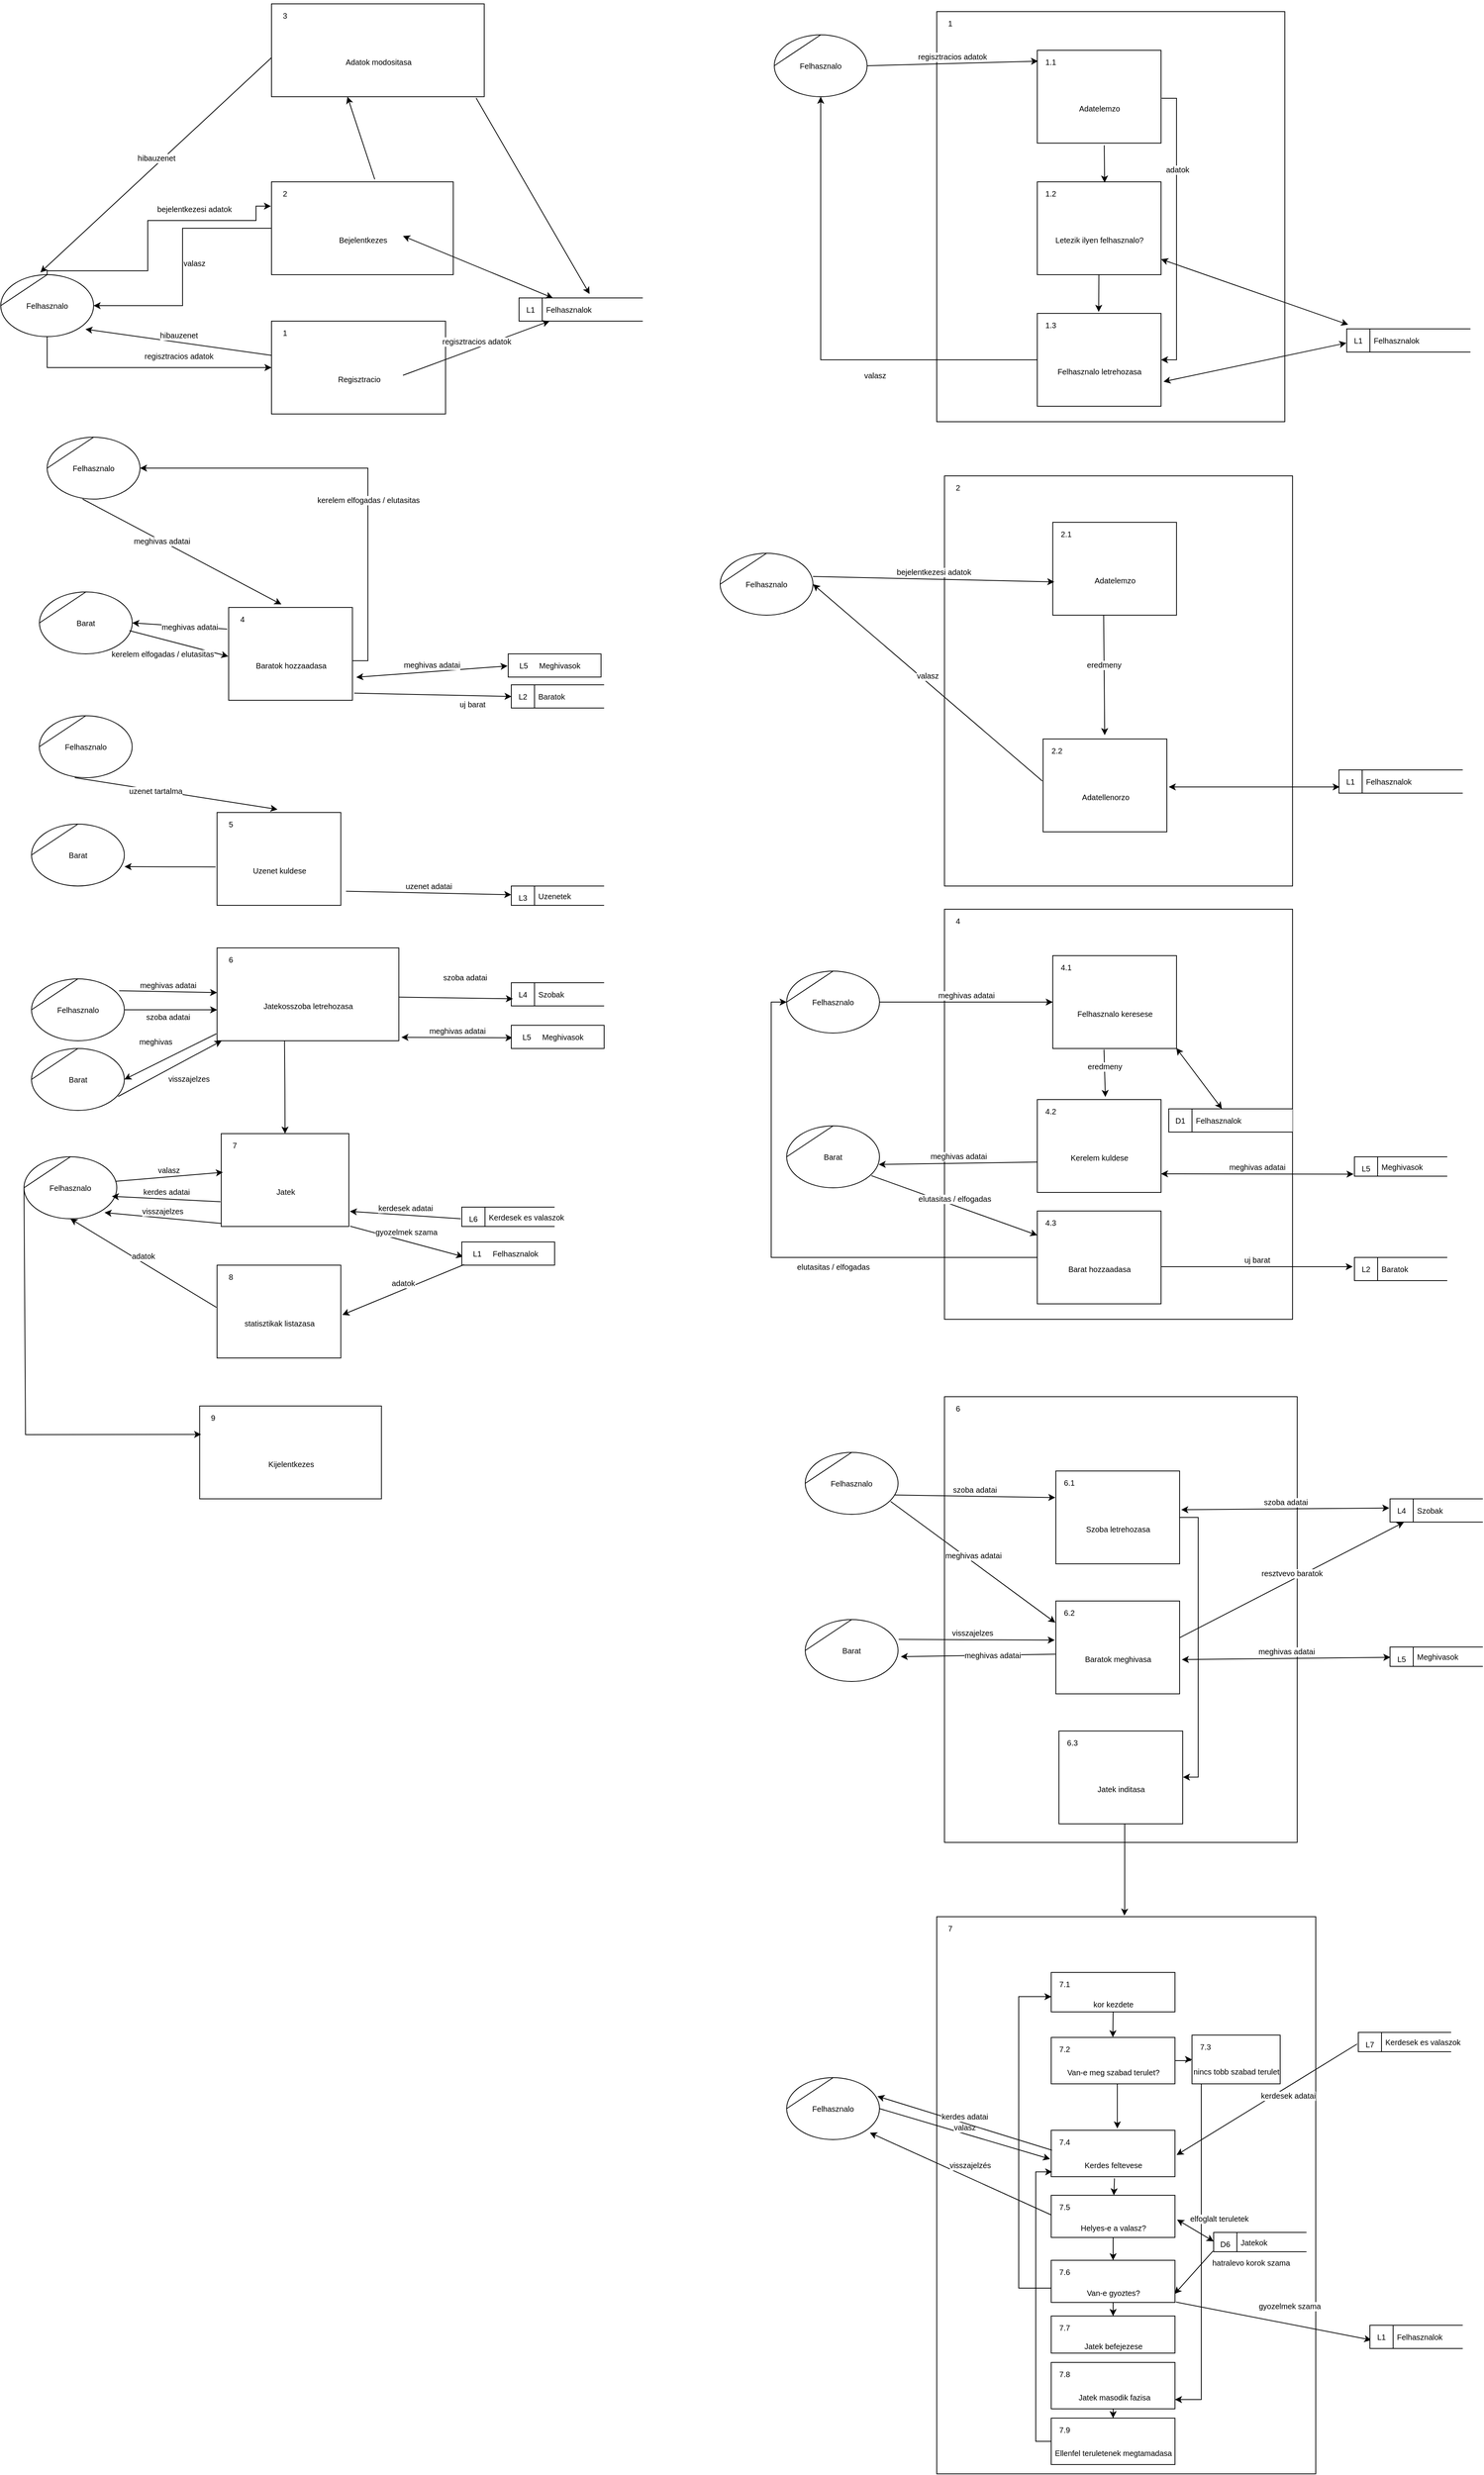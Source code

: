 <mxfile version="20.8.20" type="device"><diagram name="Page-1" id="OvtcZoBxdyfNldBmHqOF"><mxGraphModel dx="3187" dy="1640" grid="1" gridSize="10" guides="1" tooltips="1" connect="1" arrows="1" fold="1" page="1" pageScale="1" pageWidth="2339" pageHeight="3300" math="0" shadow="0"><root><mxCell id="0"/><mxCell id="1" parent="0"/><mxCell id="L2XWxK5wOc6yb92jWtBx-1" value="" style="html=1;dashed=0;whitespace=wrap;shape=mxgraph.dfd.process;align=center;container=1;collapsible=0;spacingTop=30;fontSize=10;" vertex="1" parent="1"><mxGeometry x="1260" y="670" width="450" height="530" as="geometry"/></mxCell><mxCell id="L2XWxK5wOc6yb92jWtBx-2" value="2" style="text;html=1;strokeColor=none;fillColor=none;align=center;verticalAlign=middle;whiteSpace=wrap;rounded=0;movable=0;resizable=0;rotatable=0;cloneable=0;deletable=0;connectable=0;allowArrows=0;pointerEvents=1;fontSize=10;" vertex="1" parent="L2XWxK5wOc6yb92jWtBx-1"><mxGeometry width="35" height="30" as="geometry"/></mxCell><mxCell id="L2XWxK5wOc6yb92jWtBx-3" value="" style="text;html=1;strokeColor=none;fillColor=none;align=left;verticalAlign=middle;whiteSpace=wrap;rounded=0;movable=0;resizable=0;connectable=0;allowArrows=0;rotatable=0;cloneable=0;deletable=0;spacingLeft=6;autosize=1;resizeWidth=0;fontSize=10;" vertex="1" parent="L2XWxK5wOc6yb92jWtBx-1"><mxGeometry x="35" y="-5" width="50" height="40" as="geometry"/></mxCell><mxCell id="L2XWxK5wOc6yb92jWtBx-4" value="eredmeny" style="endArrow=classic;html=1;rounded=0;verticalAlign=bottom;exitX=0.487;exitY=1.087;exitDx=0;exitDy=0;exitPerimeter=0;fontSize=10;" edge="1" parent="L2XWxK5wOc6yb92jWtBx-1"><mxGeometry width="50" height="50" relative="1" as="geometry"><mxPoint x="205.745" y="171.96" as="sourcePoint"/><mxPoint x="207.154" y="335" as="targetPoint"/></mxGeometry></mxCell><mxCell id="L2XWxK5wOc6yb92jWtBx-5" value="Adatellenorzo" style="html=1;dashed=0;whitespace=wrap;shape=mxgraph.dfd.process2;align=center;container=1;collapsible=0;spacingTop=30;fontSize=10;" vertex="1" parent="L2XWxK5wOc6yb92jWtBx-1"><mxGeometry x="127.5" y="340" width="160" height="120" as="geometry"/></mxCell><mxCell id="L2XWxK5wOc6yb92jWtBx-6" value="2.2" style="text;html=1;strokeColor=none;fillColor=none;align=center;verticalAlign=middle;whiteSpace=wrap;rounded=0;connectable=0;allowArrows=0;editable=1;movable=0;resizable=0;rotatable=0;deletable=0;locked=0;cloneable=0;fontSize=10;" vertex="1" parent="L2XWxK5wOc6yb92jWtBx-5"><mxGeometry width="35" height="30" as="geometry"/></mxCell><mxCell id="L2XWxK5wOc6yb92jWtBx-7" value="" style="text;strokeColor=none;fillColor=none;align=left;verticalAlign=middle;whiteSpace=wrap;rounded=0;autosize=1;connectable=0;allowArrows=0;movable=0;resizable=0;rotatable=0;deletable=0;cloneable=0;spacingLeft=6;fontStyle=0;html=1;fontSize=10;" vertex="1" parent="L2XWxK5wOc6yb92jWtBx-5"><mxGeometry x="35" y="-5" width="50" height="40" as="geometry"/></mxCell><mxCell id="L2XWxK5wOc6yb92jWtBx-8" value="Adatelemzo" style="html=1;dashed=0;whitespace=wrap;shape=mxgraph.dfd.process2;align=center;container=1;collapsible=0;spacingTop=30;fontSize=10;" vertex="1" parent="L2XWxK5wOc6yb92jWtBx-1"><mxGeometry x="140" y="60" width="160" height="120" as="geometry"/></mxCell><mxCell id="L2XWxK5wOc6yb92jWtBx-9" value="2.1" style="text;html=1;strokeColor=none;fillColor=none;align=center;verticalAlign=middle;whiteSpace=wrap;rounded=0;connectable=0;allowArrows=0;editable=1;movable=0;resizable=0;rotatable=0;deletable=0;locked=0;cloneable=0;fontSize=10;" vertex="1" parent="L2XWxK5wOc6yb92jWtBx-8"><mxGeometry width="35" height="30" as="geometry"/></mxCell><mxCell id="L2XWxK5wOc6yb92jWtBx-10" value="" style="text;strokeColor=none;fillColor=none;align=left;verticalAlign=middle;whiteSpace=wrap;rounded=0;autosize=1;connectable=0;allowArrows=0;movable=0;resizable=0;rotatable=0;deletable=0;cloneable=0;spacingLeft=6;fontStyle=0;html=1;fontSize=10;" vertex="1" parent="L2XWxK5wOc6yb92jWtBx-8"><mxGeometry x="35" y="-5" width="50" height="40" as="geometry"/></mxCell><mxCell id="L2XWxK5wOc6yb92jWtBx-11" style="edgeStyle=orthogonalEdgeStyle;rounded=0;orthogonalLoop=1;jettySize=auto;html=1;exitX=0.5;exitY=0;exitDx=0;exitDy=0;entryX=-0.003;entryY=0.262;entryDx=0;entryDy=0;entryPerimeter=0;fontSize=10;" edge="1" parent="1" source="L2XWxK5wOc6yb92jWtBx-13" target="L2XWxK5wOc6yb92jWtBx-15"><mxGeometry relative="1" as="geometry"><Array as="points"><mxPoint x="230" y="405"/><mxPoint x="230" y="340"/><mxPoint x="370" y="340"/><mxPoint x="370" y="321"/></Array></mxGeometry></mxCell><mxCell id="L2XWxK5wOc6yb92jWtBx-12" style="edgeStyle=orthogonalEdgeStyle;rounded=0;orthogonalLoop=1;jettySize=auto;html=1;exitX=0.5;exitY=1;exitDx=0;exitDy=0;fontSize=10;" edge="1" parent="1" source="L2XWxK5wOc6yb92jWtBx-13" target="L2XWxK5wOc6yb92jWtBx-20"><mxGeometry relative="1" as="geometry"/></mxCell><mxCell id="L2XWxK5wOc6yb92jWtBx-13" value="Felhasznalo" style="shape=stencil(tZRtjoMgEIZPw98GJR6gYXfvQe10nZQCAbYft99RNKlW7GajiTGZeeXhnZGBCRka5YCVvGHig5VlwTm9Kb5NYhUc1DElr8qjOmhISojenuGGx9gz0DTgMbaq+GR8T9+0j5C1NYYgaE0YKU86wRQaWsvvCdZv/xhFjvgXiOB7kynLyq+/Y3fVNuBiI79j7OB+db/rgceOi61+3Grg4v9YISmTO9xCHlR9/vb2xxxnzYDW6AK8OfLTeZzO66ynzM5CnqyHBUsn1DqN9UITnWoH/kUY5Iu9PtVUzRY1jx4IGk22K9UioSs+44+uvFxl3bKX1nTZdE12iV8=);whiteSpace=wrap;html=1;fontSize=10;" vertex="1" parent="1"><mxGeometry x="40" y="410" width="120" height="80" as="geometry"/></mxCell><mxCell id="L2XWxK5wOc6yb92jWtBx-14" style="edgeStyle=orthogonalEdgeStyle;rounded=0;orthogonalLoop=1;jettySize=auto;html=1;entryX=1;entryY=0.5;entryDx=0;entryDy=0;fontSize=10;" edge="1" parent="1" source="L2XWxK5wOc6yb92jWtBx-15" target="L2XWxK5wOc6yb92jWtBx-13"><mxGeometry relative="1" as="geometry"/></mxCell><mxCell id="L2XWxK5wOc6yb92jWtBx-15" value="Bejelentkezes" style="html=1;dashed=0;whitespace=wrap;shape=mxgraph.dfd.process;align=center;container=1;collapsible=0;spacingTop=30;fontSize=10;" vertex="1" parent="1"><mxGeometry x="390" y="290" width="235" height="120" as="geometry"/></mxCell><mxCell id="L2XWxK5wOc6yb92jWtBx-16" value="2" style="text;html=1;strokeColor=none;fillColor=none;align=center;verticalAlign=middle;whiteSpace=wrap;rounded=0;movable=0;resizable=0;rotatable=0;cloneable=0;deletable=0;connectable=0;allowArrows=0;pointerEvents=1;fontSize=10;" vertex="1" parent="L2XWxK5wOc6yb92jWtBx-15"><mxGeometry width="35" height="30" as="geometry"/></mxCell><mxCell id="L2XWxK5wOc6yb92jWtBx-17" value="" style="text;html=1;strokeColor=none;fillColor=none;align=left;verticalAlign=middle;whiteSpace=wrap;rounded=0;movable=0;resizable=0;connectable=0;allowArrows=0;rotatable=0;cloneable=0;deletable=0;spacingLeft=6;autosize=1;resizeWidth=0;fontSize=10;" vertex="1" parent="L2XWxK5wOc6yb92jWtBx-15"><mxGeometry x="35" y="-5" width="50" height="40" as="geometry"/></mxCell><mxCell id="L2XWxK5wOc6yb92jWtBx-18" value="Felhasznalok" style="html=1;dashed=0;whitespace=wrap;shape=mxgraph.dfd.dataStoreID;align=left;spacingLeft=33;container=1;collapsible=0;autosize=0;fontSize=10;" vertex="1" parent="1"><mxGeometry x="710" y="440" width="160" height="30" as="geometry"/></mxCell><mxCell id="L2XWxK5wOc6yb92jWtBx-19" value="L1" style="text;html=1;strokeColor=none;fillColor=none;align=center;verticalAlign=middle;whiteSpace=wrap;rounded=0;movable=0;resizable=0;rotatable=0;cloneable=0;deletable=0;allowArrows=0;connectable=0;fontSize=10;" vertex="1" parent="L2XWxK5wOc6yb92jWtBx-18"><mxGeometry width="30" height="30" as="geometry"/></mxCell><mxCell id="L2XWxK5wOc6yb92jWtBx-20" value="Regisztracio" style="html=1;dashed=0;whitespace=wrap;shape=mxgraph.dfd.process;align=center;container=1;collapsible=0;spacingTop=30;fontSize=10;" vertex="1" parent="1"><mxGeometry x="390" y="470" width="225" height="120" as="geometry"/></mxCell><mxCell id="L2XWxK5wOc6yb92jWtBx-21" value="1&lt;br style=&quot;font-size: 10px;&quot;&gt;" style="text;html=1;strokeColor=none;fillColor=none;align=center;verticalAlign=middle;whiteSpace=wrap;rounded=0;movable=0;resizable=0;rotatable=0;cloneable=0;deletable=0;connectable=0;allowArrows=0;pointerEvents=1;fontSize=10;" vertex="1" parent="L2XWxK5wOc6yb92jWtBx-20"><mxGeometry width="35" height="30" as="geometry"/></mxCell><mxCell id="L2XWxK5wOc6yb92jWtBx-22" value="" style="text;html=1;strokeColor=none;fillColor=none;align=left;verticalAlign=middle;whiteSpace=wrap;rounded=0;movable=0;resizable=0;connectable=0;allowArrows=0;rotatable=0;cloneable=0;deletable=0;spacingLeft=6;autosize=1;resizeWidth=0;fontSize=10;" vertex="1" parent="L2XWxK5wOc6yb92jWtBx-20"><mxGeometry x="35" y="-5" width="50" height="40" as="geometry"/></mxCell><mxCell id="L2XWxK5wOc6yb92jWtBx-23" value="bejelentkezesi adatok" style="text;html=1;align=center;verticalAlign=middle;resizable=0;points=[];autosize=1;strokeColor=none;fillColor=none;fontSize=10;" vertex="1" parent="1"><mxGeometry x="230" y="310" width="120" height="30" as="geometry"/></mxCell><mxCell id="L2XWxK5wOc6yb92jWtBx-24" value="valasz" style="text;html=1;align=center;verticalAlign=middle;resizable=0;points=[];autosize=1;strokeColor=none;fillColor=none;fontSize=10;" vertex="1" parent="1"><mxGeometry x="265" y="380" width="50" height="30" as="geometry"/></mxCell><mxCell id="L2XWxK5wOc6yb92jWtBx-25" value="regisztracios adatok" style="text;html=1;align=center;verticalAlign=middle;resizable=0;points=[];autosize=1;strokeColor=none;fillColor=none;fontSize=10;" vertex="1" parent="1"><mxGeometry x="215" y="500" width="110" height="30" as="geometry"/></mxCell><mxCell id="L2XWxK5wOc6yb92jWtBx-26" value="hibauzenet" style="endArrow=classic;html=1;rounded=0;verticalAlign=bottom;entryX=0.912;entryY=0.88;entryDx=0;entryDy=0;entryPerimeter=0;fontSize=10;" edge="1" parent="1" source="L2XWxK5wOc6yb92jWtBx-20" target="L2XWxK5wOc6yb92jWtBx-13"><mxGeometry width="50" height="50" relative="1" as="geometry"><mxPoint x="220" y="480" as="sourcePoint"/><mxPoint x="220" y="470" as="targetPoint"/></mxGeometry></mxCell><mxCell id="L2XWxK5wOc6yb92jWtBx-27" value="regisztracios adatok" style="endArrow=classic;html=1;rounded=0;verticalAlign=bottom;fontSize=10;" edge="1" parent="1" target="L2XWxK5wOc6yb92jWtBx-18"><mxGeometry width="50" height="50" relative="1" as="geometry"><mxPoint x="560" y="540" as="sourcePoint"/><mxPoint x="670" y="540" as="targetPoint"/></mxGeometry></mxCell><mxCell id="L2XWxK5wOc6yb92jWtBx-28" value="" style="endArrow=classic;startArrow=classic;html=1;rounded=0;verticalAlign=bottom;fontSize=10;" edge="1" parent="1" target="L2XWxK5wOc6yb92jWtBx-18"><mxGeometry width="50" height="50" relative="1" as="geometry"><mxPoint x="560" y="360" as="sourcePoint"/><mxPoint x="670" y="360" as="targetPoint"/></mxGeometry></mxCell><mxCell id="L2XWxK5wOc6yb92jWtBx-29" value="" style="endArrow=classic;html=1;rounded=0;verticalAlign=bottom;exitX=0.568;exitY=-0.027;exitDx=0;exitDy=0;exitPerimeter=0;fontSize=10;" edge="1" parent="1" source="L2XWxK5wOc6yb92jWtBx-15"><mxGeometry x="-0.007" width="50" height="50" relative="1" as="geometry"><mxPoint x="490" y="280" as="sourcePoint"/><mxPoint x="488.184" y="180" as="targetPoint"/><mxPoint as="offset"/></mxGeometry></mxCell><mxCell id="L2XWxK5wOc6yb92jWtBx-30" value="" style="endArrow=classic;html=1;rounded=0;verticalAlign=bottom;entryX=0.57;entryY=-0.169;entryDx=0;entryDy=0;entryPerimeter=0;exitX=0.962;exitY=1.014;exitDx=0;exitDy=0;exitPerimeter=0;fontSize=10;" edge="1" parent="1" source="L2XWxK5wOc6yb92jWtBx-111" target="L2XWxK5wOc6yb92jWtBx-18"><mxGeometry width="50" height="50" relative="1" as="geometry"><mxPoint x="587.145" y="184.32" as="sourcePoint"/><mxPoint x="670" y="290" as="targetPoint"/></mxGeometry></mxCell><mxCell id="L2XWxK5wOc6yb92jWtBx-31" value="hibauzenet&lt;br style=&quot;font-size: 10px;&quot;&gt;" style="endArrow=classic;html=1;rounded=0;verticalAlign=bottom;entryX=0.427;entryY=-0.037;entryDx=0;entryDy=0;entryPerimeter=0;exitX=0.003;exitY=0.575;exitDx=0;exitDy=0;exitPerimeter=0;fontSize=10;" edge="1" parent="1" target="L2XWxK5wOc6yb92jWtBx-13"><mxGeometry width="50" height="50" relative="1" as="geometry"><mxPoint x="390.585" y="129" as="sourcePoint"/><mxPoint x="250" y="330" as="targetPoint"/></mxGeometry></mxCell><mxCell id="L2XWxK5wOc6yb92jWtBx-32" value="Kijelentkezes" style="html=1;dashed=0;whitespace=wrap;shape=mxgraph.dfd.process2;align=center;container=1;collapsible=0;spacingTop=30;fontSize=10;" vertex="1" parent="1"><mxGeometry x="297.12" y="1872" width="235" height="120" as="geometry"/></mxCell><mxCell id="L2XWxK5wOc6yb92jWtBx-33" value="9" style="text;html=1;strokeColor=none;fillColor=none;align=center;verticalAlign=middle;whiteSpace=wrap;rounded=0;connectable=0;allowArrows=0;editable=1;movable=0;resizable=0;rotatable=0;deletable=0;locked=0;cloneable=0;fontSize=10;" vertex="1" parent="L2XWxK5wOc6yb92jWtBx-32"><mxGeometry width="35" height="30" as="geometry"/></mxCell><mxCell id="L2XWxK5wOc6yb92jWtBx-34" value="" style="text;strokeColor=none;fillColor=none;align=left;verticalAlign=middle;whiteSpace=wrap;rounded=0;autosize=1;connectable=0;allowArrows=0;movable=0;resizable=0;rotatable=0;deletable=0;cloneable=0;spacingLeft=6;fontStyle=0;html=1;fontSize=10;" vertex="1" parent="L2XWxK5wOc6yb92jWtBx-32"><mxGeometry x="35" y="-5" width="50" height="40" as="geometry"/></mxCell><mxCell id="L2XWxK5wOc6yb92jWtBx-35" value="" style="endArrow=classic;html=1;rounded=0;verticalAlign=bottom;entryX=0.008;entryY=0.306;entryDx=0;entryDy=0;entryPerimeter=0;exitX=0;exitY=0.5;exitDx=0;exitDy=0;fontSize=10;" edge="1" parent="1" source="L2XWxK5wOc6yb92jWtBx-73" target="L2XWxK5wOc6yb92jWtBx-32"><mxGeometry width="50" height="50" relative="1" as="geometry"><mxPoint x="190" y="1984" as="sourcePoint"/><mxPoint x="390" y="2004" as="targetPoint"/><Array as="points"><mxPoint x="72" y="1909"/></Array></mxGeometry></mxCell><mxCell id="L2XWxK5wOc6yb92jWtBx-36" style="edgeStyle=orthogonalEdgeStyle;rounded=0;orthogonalLoop=1;jettySize=auto;html=1;exitX=1.002;exitY=0.574;exitDx=0;exitDy=0;exitPerimeter=0;entryX=1;entryY=0.5;entryDx=0;entryDy=0;fontSize=10;" edge="1" parent="1" source="L2XWxK5wOc6yb92jWtBx-38" target="L2XWxK5wOc6yb92jWtBx-43"><mxGeometry relative="1" as="geometry"><mxPoint x="510" y="790" as="targetPoint"/></mxGeometry></mxCell><mxCell id="L2XWxK5wOc6yb92jWtBx-37" value="kerelem elfogadas / elutasitas" style="edgeLabel;html=1;align=center;verticalAlign=middle;resizable=0;points=[];fontSize=10;" vertex="1" connectable="0" parent="L2XWxK5wOc6yb92jWtBx-36"><mxGeometry x="-0.191" relative="1" as="geometry"><mxPoint as="offset"/></mxGeometry></mxCell><mxCell id="L2XWxK5wOc6yb92jWtBx-38" value="Baratok hozzaadasa" style="html=1;dashed=0;whitespace=wrap;shape=mxgraph.dfd.process;align=center;container=1;collapsible=0;spacingTop=30;fontSize=10;" vertex="1" parent="1"><mxGeometry x="334.62" y="840" width="160" height="120" as="geometry"/></mxCell><mxCell id="L2XWxK5wOc6yb92jWtBx-39" value="4" style="text;html=1;strokeColor=none;fillColor=none;align=center;verticalAlign=middle;whiteSpace=wrap;rounded=0;movable=0;resizable=0;rotatable=0;cloneable=0;deletable=0;connectable=0;allowArrows=0;pointerEvents=1;fontSize=10;" vertex="1" parent="L2XWxK5wOc6yb92jWtBx-38"><mxGeometry width="35" height="30" as="geometry"/></mxCell><mxCell id="L2XWxK5wOc6yb92jWtBx-40" value="" style="text;html=1;strokeColor=none;fillColor=none;align=left;verticalAlign=middle;whiteSpace=wrap;rounded=0;movable=0;resizable=0;connectable=0;allowArrows=0;rotatable=0;cloneable=0;deletable=0;spacingLeft=6;autosize=1;resizeWidth=0;fontSize=10;" vertex="1" parent="L2XWxK5wOc6yb92jWtBx-38"><mxGeometry x="35" y="-5" width="50" height="40" as="geometry"/></mxCell><mxCell id="L2XWxK5wOc6yb92jWtBx-41" value="" style="endArrow=classic;html=1;rounded=0;verticalAlign=bottom;entryX=0.426;entryY=-0.033;entryDx=0;entryDy=0;entryPerimeter=0;exitX=0.382;exitY=1;exitDx=0;exitDy=0;exitPerimeter=0;fontSize=10;" edge="1" parent="1" source="L2XWxK5wOc6yb92jWtBx-43" target="L2XWxK5wOc6yb92jWtBx-38"><mxGeometry x="0.067" y="46" width="50" height="50" relative="1" as="geometry"><mxPoint x="502.092" y="720" as="sourcePoint"/><mxPoint x="510" y="829" as="targetPoint"/><mxPoint as="offset"/></mxGeometry></mxCell><mxCell id="L2XWxK5wOc6yb92jWtBx-42" value="meghivas adatai" style="edgeLabel;html=1;align=center;verticalAlign=middle;resizable=0;points=[];fontSize=10;" vertex="1" connectable="0" parent="L2XWxK5wOc6yb92jWtBx-41"><mxGeometry x="-0.206" relative="1" as="geometry"><mxPoint as="offset"/></mxGeometry></mxCell><mxCell id="L2XWxK5wOc6yb92jWtBx-43" value="Felhasznalo" style="shape=stencil(tZRtjoMgEIZPw98GJR6gYXfvQe10nZQCAbYft99RNKlW7GajiTGZeeXhnZGBCRka5YCVvGHig5VlwTm9Kb5NYhUc1DElr8qjOmhISojenuGGx9gz0DTgMbaq+GR8T9+0j5C1NYYgaE0YKU86wRQaWsvvCdZv/xhFjvgXiOB7kynLyq+/Y3fVNuBiI79j7OB+db/rgceOi61+3Grg4v9YISmTO9xCHlR9/vb2xxxnzYDW6AK8OfLTeZzO66ynzM5CnqyHBUsn1DqN9UITnWoH/kUY5Iu9PtVUzRY1jx4IGk22K9UioSs+44+uvFxl3bKX1nTZdE12iV8=);whiteSpace=wrap;html=1;fontSize=10;" vertex="1" parent="1"><mxGeometry x="100" y="620" width="120" height="80" as="geometry"/></mxCell><mxCell id="L2XWxK5wOc6yb92jWtBx-44" value="Baratok" style="html=1;dashed=0;whitespace=wrap;shape=mxgraph.dfd.dataStoreID;align=left;spacingLeft=33;container=1;collapsible=0;autosize=0;fontSize=10;" vertex="1" parent="1"><mxGeometry x="700" y="940" width="120" height="30" as="geometry"/></mxCell><mxCell id="L2XWxK5wOc6yb92jWtBx-45" value="L2" style="text;html=1;strokeColor=none;fillColor=none;align=center;verticalAlign=middle;whiteSpace=wrap;rounded=0;movable=0;resizable=0;rotatable=0;cloneable=0;deletable=0;allowArrows=0;connectable=0;fontSize=10;" vertex="1" parent="L2XWxK5wOc6yb92jWtBx-44"><mxGeometry width="30" height="30" as="geometry"/></mxCell><mxCell id="L2XWxK5wOc6yb92jWtBx-46" value="" style="endArrow=classic;html=1;rounded=0;verticalAlign=bottom;entryX=0.003;entryY=0.503;entryDx=0;entryDy=0;entryPerimeter=0;exitX=1.014;exitY=0.923;exitDx=0;exitDy=0;exitPerimeter=0;fontSize=10;" edge="1" parent="1" source="L2XWxK5wOc6yb92jWtBx-38" target="L2XWxK5wOc6yb92jWtBx-44"><mxGeometry width="50" height="50" relative="1" as="geometry"><mxPoint x="360" y="1000" as="sourcePoint"/><mxPoint x="480" y="1000" as="targetPoint"/><Array as="points"/></mxGeometry></mxCell><mxCell id="L2XWxK5wOc6yb92jWtBx-47" value="uj barat" style="text;strokeColor=none;align=center;fillColor=none;html=1;verticalAlign=middle;whiteSpace=wrap;rounded=0;fontSize=10;" vertex="1" parent="1"><mxGeometry x="620" y="950" width="60" height="30" as="geometry"/></mxCell><mxCell id="L2XWxK5wOc6yb92jWtBx-48" style="edgeStyle=orthogonalEdgeStyle;rounded=0;orthogonalLoop=1;jettySize=auto;html=1;entryX=1.002;entryY=0.687;entryDx=0;entryDy=0;entryPerimeter=0;exitX=-0.012;exitY=0.586;exitDx=0;exitDy=0;exitPerimeter=0;fontSize=10;" edge="1" parent="1" source="L2XWxK5wOc6yb92jWtBx-62" target="L2XWxK5wOc6yb92jWtBx-54"><mxGeometry relative="1" as="geometry"><mxPoint x="519.84" y="1210" as="targetPoint"/><mxPoint x="299.84" y="1210" as="sourcePoint"/></mxGeometry></mxCell><mxCell id="L2XWxK5wOc6yb92jWtBx-49" value="" style="endArrow=classic;html=1;rounded=0;verticalAlign=bottom;entryX=0.488;entryY=-0.033;entryDx=0;entryDy=0;entryPerimeter=0;exitX=0.382;exitY=1;exitDx=0;exitDy=0;exitPerimeter=0;fontSize=10;" edge="1" parent="1" source="L2XWxK5wOc6yb92jWtBx-51" target="L2XWxK5wOc6yb92jWtBx-62"><mxGeometry x="0.067" y="46" width="50" height="50" relative="1" as="geometry"><mxPoint x="361.932" y="1030" as="sourcePoint"/><mxPoint x="368.0" y="1146.04" as="targetPoint"/><mxPoint as="offset"/></mxGeometry></mxCell><mxCell id="L2XWxK5wOc6yb92jWtBx-50" value="uzenet tartalma" style="edgeLabel;html=1;align=center;verticalAlign=middle;resizable=0;points=[];fontSize=10;" vertex="1" connectable="0" parent="L2XWxK5wOc6yb92jWtBx-49"><mxGeometry x="-0.206" relative="1" as="geometry"><mxPoint as="offset"/></mxGeometry></mxCell><mxCell id="L2XWxK5wOc6yb92jWtBx-51" value="Felhasznalo" style="shape=stencil(tZRtjoMgEIZPw98GJR6gYXfvQe10nZQCAbYft99RNKlW7GajiTGZeeXhnZGBCRka5YCVvGHig5VlwTm9Kb5NYhUc1DElr8qjOmhISojenuGGx9gz0DTgMbaq+GR8T9+0j5C1NYYgaE0YKU86wRQaWsvvCdZv/xhFjvgXiOB7kynLyq+/Y3fVNuBiI79j7OB+db/rgceOi61+3Grg4v9YISmTO9xCHlR9/vb2xxxnzYDW6AK8OfLTeZzO66ynzM5CnqyHBUsn1DqN9UITnWoH/kUY5Iu9PtVUzRY1jx4IGk22K9UioSs+44+uvFxl3bKX1nTZdE12iV8=);whiteSpace=wrap;html=1;fontSize=10;" vertex="1" parent="1"><mxGeometry x="89.84" y="980" width="120" height="80" as="geometry"/></mxCell><mxCell id="L2XWxK5wOc6yb92jWtBx-52" value="Uzenetek" style="html=1;dashed=0;whitespace=wrap;shape=mxgraph.dfd.dataStoreID;align=left;spacingLeft=33;container=1;collapsible=0;autosize=0;fontSize=10;" vertex="1" parent="1"><mxGeometry x="700" y="1200" width="120" height="25" as="geometry"/></mxCell><mxCell id="L2XWxK5wOc6yb92jWtBx-53" value="L3" style="text;html=1;strokeColor=none;fillColor=none;align=center;verticalAlign=middle;whiteSpace=wrap;rounded=0;movable=0;resizable=0;rotatable=0;cloneable=0;deletable=0;allowArrows=0;connectable=0;fontSize=10;" vertex="1" parent="L2XWxK5wOc6yb92jWtBx-52"><mxGeometry width="30" height="30" as="geometry"/></mxCell><mxCell id="L2XWxK5wOc6yb92jWtBx-54" value="Barat" style="shape=stencil(tZRtjoMgEIZPw98GJR6gYXfvQe10nZQCAbYft99RNKlW7GajiTGZeeXhnZGBCRka5YCVvGHig5VlwTm9Kb5NYhUc1DElr8qjOmhISojenuGGx9gz0DTgMbaq+GR8T9+0j5C1NYYgaE0YKU86wRQaWsvvCdZv/xhFjvgXiOB7kynLyq+/Y3fVNuBiI79j7OB+db/rgceOi61+3Grg4v9YISmTO9xCHlR9/vb2xxxnzYDW6AK8OfLTeZzO66ynzM5CnqyHBUsn1DqN9UITnWoH/kUY5Iu9PtVUzRY1jx4IGk22K9UioSs+44+uvFxl3bKX1nTZdE12iV8=);whiteSpace=wrap;html=1;fontSize=10;" vertex="1" parent="1"><mxGeometry x="79.73" y="1120" width="120" height="80" as="geometry"/></mxCell><mxCell id="L2XWxK5wOc6yb92jWtBx-55" value="uzenet adatai" style="endArrow=classic;html=1;rounded=0;verticalAlign=bottom;exitX=1.042;exitY=0.848;exitDx=0;exitDy=0;exitPerimeter=0;fontSize=10;" edge="1" parent="1" source="L2XWxK5wOc6yb92jWtBx-62" target="L2XWxK5wOc6yb92jWtBx-52"><mxGeometry width="50" height="50" relative="1" as="geometry"><mxPoint x="459.84" y="1211.73" as="sourcePoint"/><mxPoint x="579.84" y="1211.73" as="targetPoint"/></mxGeometry></mxCell><mxCell id="L2XWxK5wOc6yb92jWtBx-56" value="Jatekosszoba letrehozasa" style="html=1;dashed=0;whitespace=wrap;shape=mxgraph.dfd.process;align=center;container=1;collapsible=0;spacingTop=30;fontSize=10;" vertex="1" parent="1"><mxGeometry x="319.62" y="1280" width="235" height="120" as="geometry"/></mxCell><mxCell id="L2XWxK5wOc6yb92jWtBx-57" value="6" style="text;html=1;strokeColor=none;fillColor=none;align=center;verticalAlign=middle;whiteSpace=wrap;rounded=0;movable=0;resizable=0;rotatable=0;cloneable=0;deletable=0;connectable=0;allowArrows=0;pointerEvents=1;fontSize=10;" vertex="1" parent="L2XWxK5wOc6yb92jWtBx-56"><mxGeometry width="35" height="30" as="geometry"/></mxCell><mxCell id="L2XWxK5wOc6yb92jWtBx-58" value="" style="text;html=1;strokeColor=none;fillColor=none;align=left;verticalAlign=middle;whiteSpace=wrap;rounded=0;movable=0;resizable=0;connectable=0;allowArrows=0;rotatable=0;cloneable=0;deletable=0;spacingLeft=6;autosize=1;resizeWidth=0;fontSize=10;" vertex="1" parent="L2XWxK5wOc6yb92jWtBx-56"><mxGeometry x="35" y="-5" width="50" height="40" as="geometry"/></mxCell><mxCell id="L2XWxK5wOc6yb92jWtBx-59" value="Felhasznalo" style="shape=stencil(tZRtjoMgEIZPw98GJR6gYXfvQe10nZQCAbYft99RNKlW7GajiTGZeeXhnZGBCRka5YCVvGHig5VlwTm9Kb5NYhUc1DElr8qjOmhISojenuGGx9gz0DTgMbaq+GR8T9+0j5C1NYYgaE0YKU86wRQaWsvvCdZv/xhFjvgXiOB7kynLyq+/Y3fVNuBiI79j7OB+db/rgceOi61+3Grg4v9YISmTO9xCHlR9/vb2xxxnzYDW6AK8OfLTeZzO66ynzM5CnqyHBUsn1DqN9UITnWoH/kUY5Iu9PtVUzRY1jx4IGk22K9UioSs+44+uvFxl3bKX1nTZdE12iV8=);whiteSpace=wrap;html=1;fontSize=10;" vertex="1" parent="1"><mxGeometry x="79.73" y="1320" width="120" height="80" as="geometry"/></mxCell><mxCell id="L2XWxK5wOc6yb92jWtBx-60" value="" style="endArrow=classic;html=1;rounded=0;verticalAlign=bottom;exitX=1;exitY=0.5;exitDx=0;exitDy=0;fontSize=10;" edge="1" parent="1" source="L2XWxK5wOc6yb92jWtBx-59"><mxGeometry width="50" height="50" relative="1" as="geometry"><mxPoint x="219.73" y="1370" as="sourcePoint"/><mxPoint x="319.73" y="1360" as="targetPoint"/></mxGeometry></mxCell><mxCell id="L2XWxK5wOc6yb92jWtBx-61" value="szoba adatai" style="edgeLabel;html=1;align=center;verticalAlign=middle;resizable=0;points=[];fontSize=10;" vertex="1" connectable="0" parent="L2XWxK5wOc6yb92jWtBx-60"><mxGeometry x="0.184" y="1" relative="1" as="geometry"><mxPoint x="-15" y="10" as="offset"/></mxGeometry></mxCell><mxCell id="L2XWxK5wOc6yb92jWtBx-62" value="Uzenet kuldese" style="html=1;dashed=0;whitespace=wrap;shape=mxgraph.dfd.process2;align=center;container=1;collapsible=0;spacingTop=30;fontSize=10;" vertex="1" parent="1"><mxGeometry x="319.62" y="1105" width="160" height="120" as="geometry"/></mxCell><mxCell id="L2XWxK5wOc6yb92jWtBx-63" value="5" style="text;html=1;strokeColor=none;fillColor=none;align=center;verticalAlign=middle;whiteSpace=wrap;rounded=0;connectable=0;allowArrows=0;editable=1;movable=0;resizable=0;rotatable=0;deletable=0;locked=0;cloneable=0;fontSize=10;" vertex="1" parent="L2XWxK5wOc6yb92jWtBx-62"><mxGeometry width="35" height="30" as="geometry"/></mxCell><mxCell id="L2XWxK5wOc6yb92jWtBx-64" value="" style="text;strokeColor=none;fillColor=none;align=left;verticalAlign=middle;whiteSpace=wrap;rounded=0;autosize=1;connectable=0;allowArrows=0;movable=0;resizable=0;rotatable=0;deletable=0;cloneable=0;spacingLeft=6;fontStyle=0;html=1;fontSize=10;" vertex="1" parent="L2XWxK5wOc6yb92jWtBx-62"><mxGeometry x="35" y="-5" width="50" height="40" as="geometry"/></mxCell><mxCell id="L2XWxK5wOc6yb92jWtBx-65" value="Szobak" style="html=1;dashed=0;whitespace=wrap;shape=mxgraph.dfd.dataStoreID;align=left;spacingLeft=33;container=1;collapsible=0;autosize=0;fontSize=10;" vertex="1" parent="1"><mxGeometry x="700" y="1325" width="120" height="30" as="geometry"/></mxCell><mxCell id="L2XWxK5wOc6yb92jWtBx-66" value="L4" style="text;html=1;strokeColor=none;fillColor=none;align=center;verticalAlign=middle;whiteSpace=wrap;rounded=0;movable=0;resizable=0;rotatable=0;cloneable=0;deletable=0;allowArrows=0;connectable=0;fontSize=10;" vertex="1" parent="L2XWxK5wOc6yb92jWtBx-65"><mxGeometry width="30" height="30" as="geometry"/></mxCell><mxCell id="L2XWxK5wOc6yb92jWtBx-67" value="szoba adatai" style="endArrow=classic;html=1;rounded=0;verticalAlign=bottom;entryX=0.017;entryY=0.692;entryDx=0;entryDy=0;entryPerimeter=0;exitX=0.999;exitY=0.53;exitDx=0;exitDy=0;exitPerimeter=0;fontSize=10;" edge="1" parent="1" source="L2XWxK5wOc6yb92jWtBx-56" target="L2XWxK5wOc6yb92jWtBx-65"><mxGeometry x="0.164" y="18" width="50" height="50" relative="1" as="geometry"><mxPoint x="729.73" y="1382.5" as="sourcePoint"/><mxPoint x="849.73" y="1382.5" as="targetPoint"/><mxPoint x="-1" as="offset"/></mxGeometry></mxCell><mxCell id="L2XWxK5wOc6yb92jWtBx-68" value="Barat" style="shape=stencil(tZRtjoMgEIZPw98GJR6gYXfvQe10nZQCAbYft99RNKlW7GajiTGZeeXhnZGBCRka5YCVvGHig5VlwTm9Kb5NYhUc1DElr8qjOmhISojenuGGx9gz0DTgMbaq+GR8T9+0j5C1NYYgaE0YKU86wRQaWsvvCdZv/xhFjvgXiOB7kynLyq+/Y3fVNuBiI79j7OB+db/rgceOi61+3Grg4v9YISmTO9xCHlR9/vb2xxxnzYDW6AK8OfLTeZzO66ynzM5CnqyHBUsn1DqN9UITnWoH/kUY5Iu9PtVUzRY1jx4IGk22K9UioSs+44+uvFxl3bKX1nTZdE12iV8=);whiteSpace=wrap;html=1;fontSize=10;" vertex="1" parent="1"><mxGeometry x="79.73" y="1410" width="120" height="80" as="geometry"/></mxCell><mxCell id="L2XWxK5wOc6yb92jWtBx-69" value="visszajelzes" style="endArrow=classic;html=1;rounded=0;verticalAlign=bottom;exitX=0.933;exitY=0.775;exitDx=0;exitDy=0;exitPerimeter=0;fontSize=10;" edge="1" parent="1" source="L2XWxK5wOc6yb92jWtBx-68" target="L2XWxK5wOc6yb92jWtBx-56"><mxGeometry x="0.153" y="-31" width="50" height="50" relative="1" as="geometry"><mxPoint x="572.73" y="1710" as="sourcePoint"/><mxPoint x="661.695" y="1708.2" as="targetPoint"/><mxPoint as="offset"/></mxGeometry></mxCell><mxCell id="L2XWxK5wOc6yb92jWtBx-70" value="meghivas" style="endArrow=classic;html=1;rounded=0;verticalAlign=bottom;exitX=-0.004;exitY=0.925;exitDx=0;exitDy=0;exitPerimeter=0;entryX=1;entryY=0.5;entryDx=0;entryDy=0;fontSize=10;" edge="1" parent="1" source="L2XWxK5wOc6yb92jWtBx-56" target="L2XWxK5wOc6yb92jWtBx-68"><mxGeometry x="0.179" y="-18" width="50" height="50" relative="1" as="geometry"><mxPoint x="701.77" y="1711.44" as="sourcePoint"/><mxPoint x="979.73" y="1687" as="targetPoint"/><mxPoint as="offset"/></mxGeometry></mxCell><mxCell id="L2XWxK5wOc6yb92jWtBx-71" value="meghivas adatai" style="endArrow=classic;startArrow=classic;html=1;rounded=0;verticalAlign=bottom;entryX=0.013;entryY=0.446;entryDx=0;entryDy=0;entryPerimeter=0;exitX=1.014;exitY=0.963;exitDx=0;exitDy=0;exitPerimeter=0;fontSize=10;" edge="1" parent="1" source="L2XWxK5wOc6yb92jWtBx-56"><mxGeometry width="50" height="50" relative="1" as="geometry"><mxPoint x="514.73" y="1520" as="sourcePoint"/><mxPoint x="701.56" y="1396.15" as="targetPoint"/></mxGeometry></mxCell><mxCell id="L2XWxK5wOc6yb92jWtBx-72" style="edgeStyle=orthogonalEdgeStyle;rounded=0;orthogonalLoop=1;jettySize=auto;html=1;fontSize=10;" edge="1" parent="1" target="L2XWxK5wOc6yb92jWtBx-74"><mxGeometry relative="1" as="geometry"><mxPoint x="406.84" y="1400" as="sourcePoint"/></mxGeometry></mxCell><mxCell id="L2XWxK5wOc6yb92jWtBx-73" value="Felhasznalo" style="shape=stencil(tZRtjoMgEIZPw98GJR6gYXfvQe10nZQCAbYft99RNKlW7GajiTGZeeXhnZGBCRka5YCVvGHig5VlwTm9Kb5NYhUc1DElr8qjOmhISojenuGGx9gz0DTgMbaq+GR8T9+0j5C1NYYgaE0YKU86wRQaWsvvCdZv/xhFjvgXiOB7kynLyq+/Y3fVNuBiI79j7OB+db/rgceOi61+3Grg4v9YISmTO9xCHlR9/vb2xxxnzYDW6AK8OfLTeZzO66ynzM5CnqyHBUsn1DqN9UITnWoH/kUY5Iu9PtVUzRY1jx4IGk22K9UioSs+44+uvFxl3bKX1nTZdE12iV8=);whiteSpace=wrap;html=1;fontSize=10;" vertex="1" parent="1"><mxGeometry x="70" y="1550" width="120" height="80" as="geometry"/></mxCell><mxCell id="L2XWxK5wOc6yb92jWtBx-74" value="Jatek" style="html=1;dashed=0;whitespace=wrap;shape=mxgraph.dfd.process;align=center;container=1;collapsible=0;spacingTop=30;fontSize=10;" vertex="1" parent="1"><mxGeometry x="325.0" y="1520" width="165" height="120" as="geometry"/></mxCell><mxCell id="L2XWxK5wOc6yb92jWtBx-75" value="7" style="text;html=1;strokeColor=none;fillColor=none;align=center;verticalAlign=middle;whiteSpace=wrap;rounded=0;movable=0;resizable=0;rotatable=0;cloneable=0;deletable=0;connectable=0;allowArrows=0;pointerEvents=1;fontSize=10;" vertex="1" parent="L2XWxK5wOc6yb92jWtBx-74"><mxGeometry width="35" height="30" as="geometry"/></mxCell><mxCell id="L2XWxK5wOc6yb92jWtBx-76" value="" style="text;html=1;strokeColor=none;fillColor=none;align=left;verticalAlign=middle;whiteSpace=wrap;rounded=0;movable=0;resizable=0;connectable=0;allowArrows=0;rotatable=0;cloneable=0;deletable=0;spacingLeft=6;autosize=1;resizeWidth=0;fontSize=10;" vertex="1" parent="L2XWxK5wOc6yb92jWtBx-74"><mxGeometry x="35" y="-5" width="50" height="40" as="geometry"/></mxCell><mxCell id="L2XWxK5wOc6yb92jWtBx-77" value="valasz" style="endArrow=classic;html=1;rounded=0;verticalAlign=bottom;exitX=0.985;exitY=0.396;exitDx=0;exitDy=0;exitPerimeter=0;fontSize=10;" edge="1" parent="1" source="L2XWxK5wOc6yb92jWtBx-73"><mxGeometry width="50" height="50" relative="1" as="geometry"><mxPoint x="207.12" y="1570" as="sourcePoint"/><mxPoint x="327.12" y="1570" as="targetPoint"/></mxGeometry></mxCell><mxCell id="L2XWxK5wOc6yb92jWtBx-78" value="meghivas adatai" style="endArrow=classic;startArrow=classic;html=1;rounded=0;verticalAlign=bottom;entryX=-0.007;entryY=0.521;entryDx=0;entryDy=0;entryPerimeter=0;exitX=1.031;exitY=0.752;exitDx=0;exitDy=0;exitPerimeter=0;fontSize=10;" edge="1" parent="1" source="L2XWxK5wOc6yb92jWtBx-38" target="L2XWxK5wOc6yb92jWtBx-231"><mxGeometry width="50" height="50" relative="1" as="geometry"><mxPoint x="602.5" y="924.38" as="sourcePoint"/><mxPoint x="690.72" y="914.5" as="targetPoint"/></mxGeometry></mxCell><mxCell id="L2XWxK5wOc6yb92jWtBx-79" value="Barat" style="shape=stencil(tZRtjoMgEIZPw98GJR6gYXfvQe10nZQCAbYft99RNKlW7GajiTGZeeXhnZGBCRka5YCVvGHig5VlwTm9Kb5NYhUc1DElr8qjOmhISojenuGGx9gz0DTgMbaq+GR8T9+0j5C1NYYgaE0YKU86wRQaWsvvCdZv/xhFjvgXiOB7kynLyq+/Y3fVNuBiI79j7OB+db/rgceOi61+3Grg4v9YISmTO9xCHlR9/vb2xxxnzYDW6AK8OfLTeZzO66ynzM5CnqyHBUsn1DqN9UITnWoH/kUY5Iu9PtVUzRY1jx4IGk22K9UioSs+44+uvFxl3bKX1nTZdE12iV8=);whiteSpace=wrap;html=1;fontSize=10;" vertex="1" parent="1"><mxGeometry x="90" y="820" width="120" height="80" as="geometry"/></mxCell><mxCell id="L2XWxK5wOc6yb92jWtBx-80" value="" style="endArrow=classic;html=1;rounded=0;verticalAlign=bottom;entryX=-0.003;entryY=0.527;entryDx=0;entryDy=0;entryPerimeter=0;exitX=0.382;exitY=1;exitDx=0;exitDy=0;exitPerimeter=0;fontSize=10;" edge="1" parent="1" target="L2XWxK5wOc6yb92jWtBx-38"><mxGeometry x="0.067" y="46" width="50" height="50" relative="1" as="geometry"><mxPoint x="206.28" y="870" as="sourcePoint"/><mxPoint x="568.28" y="1006" as="targetPoint"/><mxPoint as="offset"/></mxGeometry></mxCell><mxCell id="L2XWxK5wOc6yb92jWtBx-81" value="kerelem elfogadas / elutasitas" style="edgeLabel;html=1;align=center;verticalAlign=middle;resizable=0;points=[];fontSize=10;" vertex="1" connectable="0" parent="L2XWxK5wOc6yb92jWtBx-80"><mxGeometry x="-0.206" relative="1" as="geometry"><mxPoint x="-8" y="17" as="offset"/></mxGeometry></mxCell><mxCell id="L2XWxK5wOc6yb92jWtBx-82" value="" style="endArrow=classic;html=1;rounded=0;verticalAlign=bottom;entryX=1;entryY=0.5;entryDx=0;entryDy=0;exitX=-0.012;exitY=0.233;exitDx=0;exitDy=0;exitPerimeter=0;fontSize=10;" edge="1" parent="1" source="L2XWxK5wOc6yb92jWtBx-38" target="L2XWxK5wOc6yb92jWtBx-79"><mxGeometry x="0.067" y="46" width="50" height="50" relative="1" as="geometry"><mxPoint x="206.28" y="850" as="sourcePoint"/><mxPoint x="440" y="883" as="targetPoint"/><mxPoint as="offset"/></mxGeometry></mxCell><mxCell id="L2XWxK5wOc6yb92jWtBx-83" value="meghivas adatai" style="edgeLabel;html=1;align=center;verticalAlign=middle;resizable=0;points=[];fontSize=10;" vertex="1" connectable="0" parent="L2XWxK5wOc6yb92jWtBx-82"><mxGeometry x="-0.206" relative="1" as="geometry"><mxPoint as="offset"/></mxGeometry></mxCell><mxCell id="L2XWxK5wOc6yb92jWtBx-84" value="visszajelzes" style="endArrow=classic;html=1;rounded=0;verticalAlign=bottom;exitX=-0.002;exitY=0.967;exitDx=0;exitDy=0;exitPerimeter=0;entryX=0.868;entryY=0.9;entryDx=0;entryDy=0;entryPerimeter=0;fontSize=10;" edge="1" parent="1" source="L2XWxK5wOc6yb92jWtBx-74" target="L2XWxK5wOc6yb92jWtBx-73"><mxGeometry width="50" height="50" relative="1" as="geometry"><mxPoint x="489.84" y="1590" as="sourcePoint"/><mxPoint x="539.84" y="1590" as="targetPoint"/><Array as="points"/></mxGeometry></mxCell><mxCell id="L2XWxK5wOc6yb92jWtBx-85" value="Felhasznalo" style="shape=stencil(tZRtjoMgEIZPw98GJR6gYXfvQe10nZQCAbYft99RNKlW7GajiTGZeeXhnZGBCRka5YCVvGHig5VlwTm9Kb5NYhUc1DElr8qjOmhISojenuGGx9gz0DTgMbaq+GR8T9+0j5C1NYYgaE0YKU86wRQaWsvvCdZv/xhFjvgXiOB7kynLyq+/Y3fVNuBiI79j7OB+db/rgceOi61+3Grg4v9YISmTO9xCHlR9/vb2xxxnzYDW6AK8OfLTeZzO66ynzM5CnqyHBUsn1DqN9UITnWoH/kUY5Iu9PtVUzRY1jx4IGk22K9UioSs+44+uvFxl3bKX1nTZdE12iV8=);whiteSpace=wrap;html=1;fontSize=10;" vertex="1" parent="1"><mxGeometry x="970" y="770" width="120" height="80" as="geometry"/></mxCell><mxCell id="L2XWxK5wOc6yb92jWtBx-86" value="valasz" style="endArrow=classic;html=1;rounded=0;verticalAlign=bottom;entryX=1;entryY=0.5;entryDx=0;entryDy=0;exitX=-0.006;exitY=0.453;exitDx=0;exitDy=0;exitPerimeter=0;fontSize=10;" edge="1" parent="1" source="L2XWxK5wOc6yb92jWtBx-5" target="L2XWxK5wOc6yb92jWtBx-85"><mxGeometry width="50" height="50" relative="1" as="geometry"><mxPoint x="1380" y="1060" as="sourcePoint"/><mxPoint x="1200" y="1100" as="targetPoint"/></mxGeometry></mxCell><mxCell id="L2XWxK5wOc6yb92jWtBx-87" value="bejelentkezesi adatok" style="endArrow=classic;html=1;rounded=0;verticalAlign=bottom;entryX=0.015;entryY=0.65;entryDx=0;entryDy=0;entryPerimeter=0;fontSize=10;" edge="1" parent="1"><mxGeometry width="50" height="50" relative="1" as="geometry"><mxPoint x="1090" y="800" as="sourcePoint"/><mxPoint x="1402.025" y="807" as="targetPoint"/></mxGeometry></mxCell><mxCell id="L2XWxK5wOc6yb92jWtBx-88" value="Felhasznalok" style="html=1;dashed=0;whitespace=wrap;shape=mxgraph.dfd.dataStoreID;align=left;spacingLeft=33;container=1;collapsible=0;autosize=0;fontSize=10;" vertex="1" parent="1"><mxGeometry x="1770" y="1050" width="160" height="30" as="geometry"/></mxCell><mxCell id="L2XWxK5wOc6yb92jWtBx-89" value="L1" style="text;html=1;strokeColor=none;fillColor=none;align=center;verticalAlign=middle;whiteSpace=wrap;rounded=0;movable=0;resizable=0;rotatable=0;cloneable=0;deletable=0;allowArrows=0;connectable=0;fontSize=10;" vertex="1" parent="L2XWxK5wOc6yb92jWtBx-88"><mxGeometry width="30" height="30" as="geometry"/></mxCell><mxCell id="L2XWxK5wOc6yb92jWtBx-90" value="" style="endArrow=classic;startArrow=classic;html=1;rounded=0;verticalAlign=bottom;entryX=0.006;entryY=0.733;entryDx=0;entryDy=0;entryPerimeter=0;fontSize=10;" edge="1" parent="1" target="L2XWxK5wOc6yb92jWtBx-88"><mxGeometry width="50" height="50" relative="1" as="geometry"><mxPoint x="1550" y="1072" as="sourcePoint"/><mxPoint x="1555" y="1044.5" as="targetPoint"/></mxGeometry></mxCell><mxCell id="L2XWxK5wOc6yb92jWtBx-91" value="" style="html=1;dashed=0;whitespace=wrap;shape=mxgraph.dfd.process;align=center;container=1;collapsible=0;spacingTop=30;fontSize=10;" vertex="1" parent="1"><mxGeometry x="1250" y="70" width="450" height="530" as="geometry"/></mxCell><mxCell id="L2XWxK5wOc6yb92jWtBx-92" value="1" style="text;html=1;strokeColor=none;fillColor=none;align=center;verticalAlign=middle;whiteSpace=wrap;rounded=0;movable=0;resizable=0;rotatable=0;cloneable=0;deletable=0;connectable=0;allowArrows=0;pointerEvents=1;fontSize=10;" vertex="1" parent="L2XWxK5wOc6yb92jWtBx-91"><mxGeometry width="35" height="30" as="geometry"/></mxCell><mxCell id="L2XWxK5wOc6yb92jWtBx-93" value="" style="text;html=1;strokeColor=none;fillColor=none;align=left;verticalAlign=middle;whiteSpace=wrap;rounded=0;movable=0;resizable=0;connectable=0;allowArrows=0;rotatable=0;cloneable=0;deletable=0;spacingLeft=6;autosize=1;resizeWidth=0;fontSize=10;" vertex="1" parent="L2XWxK5wOc6yb92jWtBx-91"><mxGeometry x="35" y="-5" width="50" height="40" as="geometry"/></mxCell><mxCell id="L2XWxK5wOc6yb92jWtBx-94" value="Adatelemzo" style="html=1;dashed=0;whitespace=wrap;shape=mxgraph.dfd.process2;align=center;container=1;collapsible=0;spacingTop=30;fontSize=10;" vertex="1" parent="L2XWxK5wOc6yb92jWtBx-91"><mxGeometry x="130" y="50" width="160" height="120" as="geometry"/></mxCell><mxCell id="L2XWxK5wOc6yb92jWtBx-95" value="1.1" style="text;html=1;strokeColor=none;fillColor=none;align=center;verticalAlign=middle;whiteSpace=wrap;rounded=0;connectable=0;allowArrows=0;editable=1;movable=0;resizable=0;rotatable=0;deletable=0;locked=0;cloneable=0;fontSize=10;" vertex="1" parent="L2XWxK5wOc6yb92jWtBx-94"><mxGeometry width="35" height="30" as="geometry"/></mxCell><mxCell id="L2XWxK5wOc6yb92jWtBx-96" value="" style="text;strokeColor=none;fillColor=none;align=left;verticalAlign=middle;whiteSpace=wrap;rounded=0;autosize=1;connectable=0;allowArrows=0;movable=0;resizable=0;rotatable=0;deletable=0;cloneable=0;spacingLeft=6;fontStyle=0;html=1;fontSize=10;" vertex="1" parent="L2XWxK5wOc6yb92jWtBx-94"><mxGeometry x="35" y="-5" width="50" height="40" as="geometry"/></mxCell><mxCell id="L2XWxK5wOc6yb92jWtBx-97" value="Letezik ilyen felhasznalo?" style="html=1;dashed=0;whitespace=wrap;shape=mxgraph.dfd.process2;align=center;container=1;collapsible=0;spacingTop=30;fontSize=10;" vertex="1" parent="L2XWxK5wOc6yb92jWtBx-91"><mxGeometry x="130" y="220" width="160" height="120" as="geometry"/></mxCell><mxCell id="L2XWxK5wOc6yb92jWtBx-98" value="1.2" style="text;html=1;strokeColor=none;fillColor=none;align=center;verticalAlign=middle;whiteSpace=wrap;rounded=0;connectable=0;allowArrows=0;editable=1;movable=0;resizable=0;rotatable=0;deletable=0;locked=0;cloneable=0;fontSize=10;" vertex="1" parent="L2XWxK5wOc6yb92jWtBx-97"><mxGeometry width="35" height="30" as="geometry"/></mxCell><mxCell id="L2XWxK5wOc6yb92jWtBx-99" value="" style="text;strokeColor=none;fillColor=none;align=left;verticalAlign=middle;whiteSpace=wrap;rounded=0;autosize=1;connectable=0;allowArrows=0;movable=0;resizable=0;rotatable=0;deletable=0;cloneable=0;spacingLeft=6;fontStyle=0;html=1;fontSize=10;" vertex="1" parent="L2XWxK5wOc6yb92jWtBx-97"><mxGeometry x="35" y="-5" width="50" height="40" as="geometry"/></mxCell><mxCell id="L2XWxK5wOc6yb92jWtBx-100" value="" style="endArrow=classic;html=1;rounded=0;verticalAlign=bottom;exitX=0.541;exitY=1.023;exitDx=0;exitDy=0;exitPerimeter=0;entryX=0.544;entryY=0.008;entryDx=0;entryDy=0;entryPerimeter=0;fontSize=10;" edge="1" parent="L2XWxK5wOc6yb92jWtBx-91" source="L2XWxK5wOc6yb92jWtBx-94" target="L2XWxK5wOc6yb92jWtBx-97"><mxGeometry x="-0.007" width="50" height="50" relative="1" as="geometry"><mxPoint x="170" y="270" as="sourcePoint"/><mxPoint x="290" y="270" as="targetPoint"/><mxPoint as="offset"/></mxGeometry></mxCell><mxCell id="L2XWxK5wOc6yb92jWtBx-101" style="edgeStyle=orthogonalEdgeStyle;rounded=0;orthogonalLoop=1;jettySize=auto;html=1;entryX=1.005;entryY=0.517;entryDx=0;entryDy=0;entryPerimeter=0;endArrow=none;endFill=0;startArrow=classic;startFill=1;fontSize=10;" edge="1" parent="L2XWxK5wOc6yb92jWtBx-91" source="L2XWxK5wOc6yb92jWtBx-103" target="L2XWxK5wOc6yb92jWtBx-94"><mxGeometry relative="1" as="geometry"><Array as="points"><mxPoint x="310" y="450"/><mxPoint x="310" y="112"/></Array></mxGeometry></mxCell><mxCell id="L2XWxK5wOc6yb92jWtBx-102" value="adatok" style="edgeLabel;html=1;align=center;verticalAlign=middle;resizable=0;points=[];fontSize=10;" vertex="1" connectable="0" parent="L2XWxK5wOc6yb92jWtBx-101"><mxGeometry x="0.408" y="-1" relative="1" as="geometry"><mxPoint y="-1" as="offset"/></mxGeometry></mxCell><mxCell id="L2XWxK5wOc6yb92jWtBx-103" value="Felhasznalo letrehozasa" style="html=1;dashed=0;whitespace=wrap;shape=mxgraph.dfd.process2;align=center;container=1;collapsible=0;spacingTop=30;fontSize=10;" vertex="1" parent="L2XWxK5wOc6yb92jWtBx-91"><mxGeometry x="130" y="390" width="160" height="120" as="geometry"/></mxCell><mxCell id="L2XWxK5wOc6yb92jWtBx-104" value="1.3" style="text;html=1;strokeColor=none;fillColor=none;align=center;verticalAlign=middle;whiteSpace=wrap;rounded=0;connectable=0;allowArrows=0;editable=1;movable=0;resizable=0;rotatable=0;deletable=0;locked=0;cloneable=0;fontSize=10;" vertex="1" parent="L2XWxK5wOc6yb92jWtBx-103"><mxGeometry width="35" height="30" as="geometry"/></mxCell><mxCell id="L2XWxK5wOc6yb92jWtBx-105" value="" style="text;strokeColor=none;fillColor=none;align=left;verticalAlign=middle;whiteSpace=wrap;rounded=0;autosize=1;connectable=0;allowArrows=0;movable=0;resizable=0;rotatable=0;deletable=0;cloneable=0;spacingLeft=6;fontStyle=0;html=1;fontSize=10;" vertex="1" parent="L2XWxK5wOc6yb92jWtBx-103"><mxGeometry x="35" y="-5" width="50" height="40" as="geometry"/></mxCell><mxCell id="L2XWxK5wOc6yb92jWtBx-106" value="" style="endArrow=classic;html=1;rounded=0;verticalAlign=bottom;entryX=0.544;entryY=0.008;entryDx=0;entryDy=0;entryPerimeter=0;fontSize=10;" edge="1" parent="L2XWxK5wOc6yb92jWtBx-91" source="L2XWxK5wOc6yb92jWtBx-97"><mxGeometry x="-0.007" width="50" height="50" relative="1" as="geometry"><mxPoint x="209.38" y="350" as="sourcePoint"/><mxPoint x="209.38" y="388" as="targetPoint"/><mxPoint as="offset"/></mxGeometry></mxCell><mxCell id="L2XWxK5wOc6yb92jWtBx-107" value="" style="endArrow=classic;startArrow=classic;html=1;rounded=0;verticalAlign=bottom;entryX=0.012;entryY=-0.183;entryDx=0;entryDy=0;entryPerimeter=0;fontSize=10;" edge="1" parent="L2XWxK5wOc6yb92jWtBx-91" target="L2XWxK5wOc6yb92jWtBx-109"><mxGeometry x="0.135" y="8" width="50" height="50" relative="1" as="geometry"><mxPoint x="290" y="320" as="sourcePoint"/><mxPoint x="410" y="320" as="targetPoint"/><mxPoint as="offset"/></mxGeometry></mxCell><mxCell id="L2XWxK5wOc6yb92jWtBx-108" value="Felhasznalo" style="shape=stencil(tZRtjoMgEIZPw98GJR6gYXfvQe10nZQCAbYft99RNKlW7GajiTGZeeXhnZGBCRka5YCVvGHig5VlwTm9Kb5NYhUc1DElr8qjOmhISojenuGGx9gz0DTgMbaq+GR8T9+0j5C1NYYgaE0YKU86wRQaWsvvCdZv/xhFjvgXiOB7kynLyq+/Y3fVNuBiI79j7OB+db/rgceOi61+3Grg4v9YISmTO9xCHlR9/vb2xxxnzYDW6AK8OfLTeZzO66ynzM5CnqyHBUsn1DqN9UITnWoH/kUY5Iu9PtVUzRY1jx4IGk22K9UioSs+44+uvFxl3bKX1nTZdE12iV8=);whiteSpace=wrap;html=1;fontSize=10;" vertex="1" parent="1"><mxGeometry x="1040" y="100" width="120" height="80" as="geometry"/></mxCell><mxCell id="L2XWxK5wOc6yb92jWtBx-109" value="Felhasznalok" style="html=1;dashed=0;whitespace=wrap;shape=mxgraph.dfd.dataStoreID;align=left;spacingLeft=33;container=1;collapsible=0;autosize=0;fontSize=10;" vertex="1" parent="1"><mxGeometry x="1780" y="480" width="160" height="30" as="geometry"/></mxCell><mxCell id="L2XWxK5wOc6yb92jWtBx-110" value="L1" style="text;html=1;strokeColor=none;fillColor=none;align=center;verticalAlign=middle;whiteSpace=wrap;rounded=0;movable=0;resizable=0;rotatable=0;cloneable=0;deletable=0;allowArrows=0;connectable=0;fontSize=10;" vertex="1" parent="L2XWxK5wOc6yb92jWtBx-109"><mxGeometry width="30" height="30" as="geometry"/></mxCell><mxCell id="L2XWxK5wOc6yb92jWtBx-111" value="Adatok modositasa" style="html=1;dashed=0;whitespace=wrap;shape=mxgraph.dfd.process2;align=center;container=1;collapsible=0;spacingTop=30;fontSize=10;" vertex="1" parent="1"><mxGeometry x="390" y="60" width="275" height="120" as="geometry"/></mxCell><mxCell id="L2XWxK5wOc6yb92jWtBx-112" value="3" style="text;html=1;strokeColor=none;fillColor=none;align=center;verticalAlign=middle;whiteSpace=wrap;rounded=0;connectable=0;allowArrows=0;editable=1;movable=0;resizable=0;rotatable=0;deletable=0;locked=0;cloneable=0;fontSize=10;" vertex="1" parent="L2XWxK5wOc6yb92jWtBx-111"><mxGeometry width="35" height="30" as="geometry"/></mxCell><mxCell id="L2XWxK5wOc6yb92jWtBx-113" value="" style="text;strokeColor=none;fillColor=none;align=left;verticalAlign=middle;whiteSpace=wrap;rounded=0;autosize=1;connectable=0;allowArrows=0;movable=0;resizable=0;rotatable=0;deletable=0;cloneable=0;spacingLeft=6;fontStyle=0;html=1;fontSize=10;" vertex="1" parent="L2XWxK5wOc6yb92jWtBx-111"><mxGeometry x="35" y="-5" width="50" height="40" as="geometry"/></mxCell><mxCell id="L2XWxK5wOc6yb92jWtBx-114" value="regisztracios adatok" style="endArrow=classic;html=1;rounded=0;verticalAlign=bottom;exitX=1;exitY=0.5;exitDx=0;exitDy=0;entryX=0.006;entryY=0.117;entryDx=0;entryDy=0;entryPerimeter=0;fontSize=10;" edge="1" parent="1" source="L2XWxK5wOc6yb92jWtBx-108" target="L2XWxK5wOc6yb92jWtBx-94"><mxGeometry width="50" height="50" relative="1" as="geometry"><mxPoint x="1130" y="220" as="sourcePoint"/><mxPoint x="1240" y="229.29" as="targetPoint"/></mxGeometry></mxCell><mxCell id="L2XWxK5wOc6yb92jWtBx-115" style="edgeStyle=orthogonalEdgeStyle;rounded=0;orthogonalLoop=1;jettySize=auto;html=1;entryX=0.5;entryY=1;entryDx=0;entryDy=0;fontSize=10;" edge="1" parent="1" source="L2XWxK5wOc6yb92jWtBx-103" target="L2XWxK5wOc6yb92jWtBx-108"><mxGeometry relative="1" as="geometry"/></mxCell><mxCell id="L2XWxK5wOc6yb92jWtBx-116" value="valasz" style="edgeLabel;html=1;align=center;verticalAlign=middle;resizable=0;points=[];fontSize=10;" vertex="1" connectable="0" parent="L2XWxK5wOc6yb92jWtBx-115"><mxGeometry x="-0.317" y="4" relative="1" as="geometry"><mxPoint x="1" y="16" as="offset"/></mxGeometry></mxCell><mxCell id="L2XWxK5wOc6yb92jWtBx-117" value="" style="endArrow=classic;startArrow=classic;html=1;rounded=0;verticalAlign=bottom;entryX=-0.003;entryY=0.608;entryDx=0;entryDy=0;entryPerimeter=0;exitX=1.02;exitY=0.735;exitDx=0;exitDy=0;exitPerimeter=0;fontSize=10;" edge="1" parent="1" source="L2XWxK5wOc6yb92jWtBx-103" target="L2XWxK5wOc6yb92jWtBx-109"><mxGeometry width="50" height="50" relative="1" as="geometry"><mxPoint x="1540" y="510" as="sourcePoint"/><mxPoint x="1660" y="510" as="targetPoint"/></mxGeometry></mxCell><mxCell id="L2XWxK5wOc6yb92jWtBx-118" value="" style="html=1;dashed=0;whitespace=wrap;shape=mxgraph.dfd.process;align=center;container=1;collapsible=0;spacingTop=30;fontSize=10;" vertex="1" parent="1"><mxGeometry x="1260" y="1230" width="450" height="530" as="geometry"/></mxCell><mxCell id="L2XWxK5wOc6yb92jWtBx-119" value="4" style="text;html=1;strokeColor=none;fillColor=none;align=center;verticalAlign=middle;whiteSpace=wrap;rounded=0;movable=0;resizable=0;rotatable=0;cloneable=0;deletable=0;connectable=0;allowArrows=0;pointerEvents=1;fontSize=10;" vertex="1" parent="L2XWxK5wOc6yb92jWtBx-118"><mxGeometry width="35" height="30" as="geometry"/></mxCell><mxCell id="L2XWxK5wOc6yb92jWtBx-120" value="" style="text;html=1;strokeColor=none;fillColor=none;align=left;verticalAlign=middle;whiteSpace=wrap;rounded=0;movable=0;resizable=0;connectable=0;allowArrows=0;rotatable=0;cloneable=0;deletable=0;spacingLeft=6;autosize=1;resizeWidth=0;fontSize=10;" vertex="1" parent="L2XWxK5wOc6yb92jWtBx-118"><mxGeometry x="35" y="-5" width="50" height="40" as="geometry"/></mxCell><mxCell id="L2XWxK5wOc6yb92jWtBx-121" value="eredmeny" style="endArrow=classic;html=1;rounded=0;verticalAlign=bottom;exitX=0.414;exitY=1.01;exitDx=0;exitDy=0;exitPerimeter=0;fontSize=10;entryX=0.55;entryY=-0.028;entryDx=0;entryDy=0;entryPerimeter=0;" edge="1" parent="L2XWxK5wOc6yb92jWtBx-118" source="L2XWxK5wOc6yb92jWtBx-125" target="L2XWxK5wOc6yb92jWtBx-122"><mxGeometry width="50" height="50" relative="1" as="geometry"><mxPoint x="205.745" y="171.96" as="sourcePoint"/><mxPoint x="207.154" y="335" as="targetPoint"/></mxGeometry></mxCell><mxCell id="L2XWxK5wOc6yb92jWtBx-122" value="Kerelem kuldese" style="html=1;dashed=0;whitespace=wrap;shape=mxgraph.dfd.process2;align=center;container=1;collapsible=0;spacingTop=30;fontSize=10;" vertex="1" parent="L2XWxK5wOc6yb92jWtBx-118"><mxGeometry x="120" y="246" width="160" height="120" as="geometry"/></mxCell><mxCell id="L2XWxK5wOc6yb92jWtBx-123" value="4.2" style="text;html=1;strokeColor=none;fillColor=none;align=center;verticalAlign=middle;whiteSpace=wrap;rounded=0;connectable=0;allowArrows=0;editable=1;movable=0;resizable=0;rotatable=0;deletable=0;locked=0;cloneable=0;fontSize=10;" vertex="1" parent="L2XWxK5wOc6yb92jWtBx-122"><mxGeometry width="35" height="30" as="geometry"/></mxCell><mxCell id="L2XWxK5wOc6yb92jWtBx-124" value="" style="text;strokeColor=none;fillColor=none;align=left;verticalAlign=middle;whiteSpace=wrap;rounded=0;autosize=1;connectable=0;allowArrows=0;movable=0;resizable=0;rotatable=0;deletable=0;cloneable=0;spacingLeft=6;fontStyle=0;html=1;fontSize=10;" vertex="1" parent="L2XWxK5wOc6yb92jWtBx-122"><mxGeometry x="35" y="-5" width="50" height="40" as="geometry"/></mxCell><mxCell id="L2XWxK5wOc6yb92jWtBx-125" value="Felhasznalo keresese" style="html=1;dashed=0;whitespace=wrap;shape=mxgraph.dfd.process2;align=center;container=1;collapsible=0;spacingTop=30;fontSize=10;" vertex="1" parent="L2XWxK5wOc6yb92jWtBx-118"><mxGeometry x="140" y="60" width="160" height="120" as="geometry"/></mxCell><mxCell id="L2XWxK5wOc6yb92jWtBx-126" value="4.1" style="text;html=1;strokeColor=none;fillColor=none;align=center;verticalAlign=middle;whiteSpace=wrap;rounded=0;connectable=0;allowArrows=0;editable=1;movable=0;resizable=0;rotatable=0;deletable=0;locked=0;cloneable=0;fontSize=10;" vertex="1" parent="L2XWxK5wOc6yb92jWtBx-125"><mxGeometry width="35" height="30" as="geometry"/></mxCell><mxCell id="L2XWxK5wOc6yb92jWtBx-127" value="" style="text;strokeColor=none;fillColor=none;align=left;verticalAlign=middle;whiteSpace=wrap;rounded=0;autosize=1;connectable=0;allowArrows=0;movable=0;resizable=0;rotatable=0;deletable=0;cloneable=0;spacingLeft=6;fontStyle=0;html=1;fontSize=10;" vertex="1" parent="L2XWxK5wOc6yb92jWtBx-125"><mxGeometry x="35" y="-5" width="50" height="40" as="geometry"/></mxCell><mxCell id="L2XWxK5wOc6yb92jWtBx-128" value="Felhasznalok" style="html=1;dashed=0;whitespace=wrap;shape=mxgraph.dfd.dataStoreID;align=left;spacingLeft=33;container=1;collapsible=0;autosize=0;fontSize=10;" vertex="1" parent="L2XWxK5wOc6yb92jWtBx-118"><mxGeometry x="290" y="258" width="160" height="30" as="geometry"/></mxCell><mxCell id="L2XWxK5wOc6yb92jWtBx-129" value="D1" style="text;html=1;strokeColor=none;fillColor=none;align=center;verticalAlign=middle;whiteSpace=wrap;rounded=0;movable=0;resizable=0;rotatable=0;cloneable=0;deletable=0;allowArrows=0;connectable=0;fontSize=10;" vertex="1" parent="L2XWxK5wOc6yb92jWtBx-128"><mxGeometry width="30" height="30" as="geometry"/></mxCell><mxCell id="L2XWxK5wOc6yb92jWtBx-130" value="" style="endArrow=classic;startArrow=classic;html=1;rounded=0;verticalAlign=bottom;exitX=0.998;exitY=0.995;exitDx=0;exitDy=0;exitPerimeter=0;fontSize=10;" edge="1" parent="L2XWxK5wOc6yb92jWtBx-118" source="L2XWxK5wOc6yb92jWtBx-125" target="L2XWxK5wOc6yb92jWtBx-128"><mxGeometry width="50" height="50" relative="1" as="geometry"><mxPoint x="260" y="80" as="sourcePoint"/><mxPoint x="380" y="80" as="targetPoint"/></mxGeometry></mxCell><mxCell id="L2XWxK5wOc6yb92jWtBx-131" value="Barat hozzaadasa" style="html=1;dashed=0;whitespace=wrap;shape=mxgraph.dfd.process2;align=center;container=1;collapsible=0;spacingTop=30;fontSize=10;" vertex="1" parent="L2XWxK5wOc6yb92jWtBx-118"><mxGeometry x="120" y="390" width="160" height="120" as="geometry"/></mxCell><mxCell id="L2XWxK5wOc6yb92jWtBx-132" value="4.3" style="text;html=1;strokeColor=none;fillColor=none;align=center;verticalAlign=middle;whiteSpace=wrap;rounded=0;connectable=0;allowArrows=0;editable=1;movable=0;resizable=0;rotatable=0;deletable=0;locked=0;cloneable=0;fontSize=10;" vertex="1" parent="L2XWxK5wOc6yb92jWtBx-131"><mxGeometry width="35" height="30" as="geometry"/></mxCell><mxCell id="L2XWxK5wOc6yb92jWtBx-133" value="" style="text;strokeColor=none;fillColor=none;align=left;verticalAlign=middle;whiteSpace=wrap;rounded=0;autosize=1;connectable=0;allowArrows=0;movable=0;resizable=0;rotatable=0;deletable=0;cloneable=0;spacingLeft=6;fontStyle=0;html=1;fontSize=10;" vertex="1" parent="L2XWxK5wOc6yb92jWtBx-131"><mxGeometry x="35" y="-5" width="50" height="40" as="geometry"/></mxCell><mxCell id="L2XWxK5wOc6yb92jWtBx-134" value="uj barat&lt;br&gt;" style="endArrow=classic;html=1;rounded=0;verticalAlign=bottom;fontSize=10;entryX=-0.018;entryY=0.398;entryDx=0;entryDy=0;entryPerimeter=0;" edge="1" parent="L2XWxK5wOc6yb92jWtBx-118" target="L2XWxK5wOc6yb92jWtBx-140"><mxGeometry width="50" height="50" relative="1" as="geometry"><mxPoint x="280" y="462" as="sourcePoint"/><mxPoint x="400" y="462" as="targetPoint"/></mxGeometry></mxCell><mxCell id="L2XWxK5wOc6yb92jWtBx-135" value="meghivas adatai" style="endArrow=classic;startArrow=classic;html=1;rounded=0;verticalAlign=bottom;fontSize=10;entryX=-0.009;entryY=0.894;entryDx=0;entryDy=0;entryPerimeter=0;" edge="1" parent="L2XWxK5wOc6yb92jWtBx-118" target="L2XWxK5wOc6yb92jWtBx-138"><mxGeometry width="50" height="50" relative="1" as="geometry"><mxPoint x="280" y="342" as="sourcePoint"/><mxPoint x="400" y="342" as="targetPoint"/></mxGeometry></mxCell><mxCell id="L2XWxK5wOc6yb92jWtBx-136" value="Felhasznalo" style="shape=stencil(tZRtjoMgEIZPw98GJR6gYXfvQe10nZQCAbYft99RNKlW7GajiTGZeeXhnZGBCRka5YCVvGHig5VlwTm9Kb5NYhUc1DElr8qjOmhISojenuGGx9gz0DTgMbaq+GR8T9+0j5C1NYYgaE0YKU86wRQaWsvvCdZv/xhFjvgXiOB7kynLyq+/Y3fVNuBiI79j7OB+db/rgceOi61+3Grg4v9YISmTO9xCHlR9/vb2xxxnzYDW6AK8OfLTeZzO66ynzM5CnqyHBUsn1DqN9UITnWoH/kUY5Iu9PtVUzRY1jx4IGk22K9UioSs+44+uvFxl3bKX1nTZdE12iV8=);whiteSpace=wrap;html=1;fontSize=10;" vertex="1" parent="1"><mxGeometry x="1056" y="1310" width="120" height="80" as="geometry"/></mxCell><mxCell id="L2XWxK5wOc6yb92jWtBx-137" value="Barat" style="shape=stencil(tZRtjoMgEIZPw98GJR6gYXfvQe10nZQCAbYft99RNKlW7GajiTGZeeXhnZGBCRka5YCVvGHig5VlwTm9Kb5NYhUc1DElr8qjOmhISojenuGGx9gz0DTgMbaq+GR8T9+0j5C1NYYgaE0YKU86wRQaWsvvCdZv/xhFjvgXiOB7kynLyq+/Y3fVNuBiI79j7OB+db/rgceOi61+3Grg4v9YISmTO9xCHlR9/vb2xxxnzYDW6AK8OfLTeZzO66ynzM5CnqyHBUsn1DqN9UITnWoH/kUY5Iu9PtVUzRY1jx4IGk22K9UioSs+44+uvFxl3bKX1nTZdE12iV8=);whiteSpace=wrap;html=1;fontSize=10;" vertex="1" parent="1"><mxGeometry x="1056" y="1510" width="120" height="80" as="geometry"/></mxCell><mxCell id="L2XWxK5wOc6yb92jWtBx-138" value="Meghivasok" style="html=1;dashed=0;whitespace=wrap;shape=mxgraph.dfd.dataStoreID;align=left;spacingLeft=33;container=1;collapsible=0;autosize=0;fontSize=10;" vertex="1" parent="1"><mxGeometry x="1790" y="1550" width="120" height="25" as="geometry"/></mxCell><mxCell id="L2XWxK5wOc6yb92jWtBx-139" value="L5" style="text;html=1;strokeColor=none;fillColor=none;align=center;verticalAlign=middle;whiteSpace=wrap;rounded=0;movable=0;resizable=0;rotatable=0;cloneable=0;deletable=0;allowArrows=0;connectable=0;fontSize=10;" vertex="1" parent="L2XWxK5wOc6yb92jWtBx-138"><mxGeometry width="30" height="30" as="geometry"/></mxCell><mxCell id="L2XWxK5wOc6yb92jWtBx-140" value="Baratok" style="html=1;dashed=0;whitespace=wrap;shape=mxgraph.dfd.dataStoreID;align=left;spacingLeft=33;container=1;collapsible=0;autosize=0;fontSize=10;" vertex="1" parent="1"><mxGeometry x="1790" y="1680" width="120" height="30" as="geometry"/></mxCell><mxCell id="L2XWxK5wOc6yb92jWtBx-141" value="L2" style="text;html=1;strokeColor=none;fillColor=none;align=center;verticalAlign=middle;whiteSpace=wrap;rounded=0;movable=0;resizable=0;rotatable=0;cloneable=0;deletable=0;allowArrows=0;connectable=0;fontSize=10;" vertex="1" parent="L2XWxK5wOc6yb92jWtBx-140"><mxGeometry width="30" height="30" as="geometry"/></mxCell><mxCell id="L2XWxK5wOc6yb92jWtBx-142" value="meghivas adatai" style="endArrow=classic;html=1;rounded=0;verticalAlign=bottom;fontSize=10;entryX=0.991;entryY=0.624;entryDx=0;entryDy=0;entryPerimeter=0;exitX=0.002;exitY=0.673;exitDx=0;exitDy=0;exitPerimeter=0;" edge="1" parent="1" source="L2XWxK5wOc6yb92jWtBx-122" target="L2XWxK5wOc6yb92jWtBx-137"><mxGeometry width="50" height="50" relative="1" as="geometry"><mxPoint x="1270" y="1649" as="sourcePoint"/><mxPoint x="1390" y="1649" as="targetPoint"/></mxGeometry></mxCell><mxCell id="L2XWxK5wOc6yb92jWtBx-143" value="meghivas adatai" style="endArrow=classic;html=1;rounded=0;verticalAlign=bottom;fontSize=10;exitX=1;exitY=0.5;exitDx=0;exitDy=0;" edge="1" parent="1" source="L2XWxK5wOc6yb92jWtBx-136" target="L2XWxK5wOc6yb92jWtBx-125"><mxGeometry x="-0.0" width="50" height="50" relative="1" as="geometry"><mxPoint x="1160" y="1344.57" as="sourcePoint"/><mxPoint x="1280" y="1344.57" as="targetPoint"/><mxPoint as="offset"/></mxGeometry></mxCell><mxCell id="L2XWxK5wOc6yb92jWtBx-144" style="edgeStyle=orthogonalEdgeStyle;rounded=0;orthogonalLoop=1;jettySize=auto;html=1;entryX=0;entryY=0.5;entryDx=0;entryDy=0;fontSize=10;" edge="1" parent="1" source="L2XWxK5wOc6yb92jWtBx-131" target="L2XWxK5wOc6yb92jWtBx-136"><mxGeometry relative="1" as="geometry"/></mxCell><mxCell id="L2XWxK5wOc6yb92jWtBx-145" value="elutasitas / elfogadas" style="text;html=1;align=center;verticalAlign=middle;resizable=0;points=[];autosize=1;strokeColor=none;fillColor=none;fontSize=10;" vertex="1" parent="1"><mxGeometry x="1056" y="1680" width="120" height="24" as="geometry"/></mxCell><mxCell id="L2XWxK5wOc6yb92jWtBx-146" value="elutasitas / elfogadas" style="endArrow=classic;html=1;rounded=0;verticalAlign=bottom;fontSize=10;exitX=0.912;exitY=0.804;exitDx=0;exitDy=0;exitPerimeter=0;" edge="1" parent="1" source="L2XWxK5wOc6yb92jWtBx-137" target="L2XWxK5wOc6yb92jWtBx-131"><mxGeometry width="50" height="50" relative="1" as="geometry"><mxPoint x="1170" y="1535.44" as="sourcePoint"/><mxPoint x="1296" y="1535" as="targetPoint"/></mxGeometry></mxCell><mxCell id="L2XWxK5wOc6yb92jWtBx-147" value="" style="html=1;dashed=0;whitespace=wrap;shape=mxgraph.dfd.process;align=center;container=1;collapsible=0;spacingTop=30;fontSize=10;" vertex="1" parent="1"><mxGeometry x="1260" y="1860" width="456" height="576" as="geometry"/></mxCell><mxCell id="L2XWxK5wOc6yb92jWtBx-148" value="6" style="text;html=1;strokeColor=none;fillColor=none;align=center;verticalAlign=middle;whiteSpace=wrap;rounded=0;movable=0;resizable=0;rotatable=0;cloneable=0;deletable=0;connectable=0;allowArrows=0;pointerEvents=1;fontSize=10;" vertex="1" parent="L2XWxK5wOc6yb92jWtBx-147"><mxGeometry width="35" height="30" as="geometry"/></mxCell><mxCell id="L2XWxK5wOc6yb92jWtBx-149" value="" style="text;html=1;strokeColor=none;fillColor=none;align=left;verticalAlign=middle;whiteSpace=wrap;rounded=0;movable=0;resizable=0;connectable=0;allowArrows=0;rotatable=0;cloneable=0;deletable=0;spacingLeft=6;autosize=1;resizeWidth=0;fontSize=10;" vertex="1" parent="L2XWxK5wOc6yb92jWtBx-147"><mxGeometry x="35" y="-5" width="50" height="40" as="geometry"/></mxCell><mxCell id="L2XWxK5wOc6yb92jWtBx-150" style="edgeStyle=orthogonalEdgeStyle;rounded=0;orthogonalLoop=1;jettySize=auto;html=1;entryX=1.002;entryY=0.497;entryDx=0;entryDy=0;entryPerimeter=0;fontSize=10;startArrow=none;startFill=0;" edge="1" parent="L2XWxK5wOc6yb92jWtBx-147" source="L2XWxK5wOc6yb92jWtBx-151" target="L2XWxK5wOc6yb92jWtBx-157"><mxGeometry relative="1" as="geometry"><Array as="points"><mxPoint x="328" y="156"/><mxPoint x="328" y="492"/></Array></mxGeometry></mxCell><mxCell id="L2XWxK5wOc6yb92jWtBx-151" value="Szoba letrehozasa" style="html=1;dashed=0;whitespace=wrap;shape=mxgraph.dfd.process2;align=center;container=1;collapsible=0;spacingTop=30;fontSize=10;" vertex="1" parent="L2XWxK5wOc6yb92jWtBx-147"><mxGeometry x="144" y="96" width="160" height="120" as="geometry"/></mxCell><mxCell id="L2XWxK5wOc6yb92jWtBx-152" value="6.1" style="text;html=1;strokeColor=none;fillColor=none;align=center;verticalAlign=middle;whiteSpace=wrap;rounded=0;connectable=0;allowArrows=0;editable=1;movable=0;resizable=0;rotatable=0;deletable=0;locked=0;cloneable=0;fontSize=10;" vertex="1" parent="L2XWxK5wOc6yb92jWtBx-151"><mxGeometry width="35" height="30" as="geometry"/></mxCell><mxCell id="L2XWxK5wOc6yb92jWtBx-153" value="" style="text;strokeColor=none;fillColor=none;align=left;verticalAlign=middle;whiteSpace=wrap;rounded=0;autosize=1;connectable=0;allowArrows=0;movable=0;resizable=0;rotatable=0;deletable=0;cloneable=0;spacingLeft=6;fontStyle=0;html=1;fontSize=10;" vertex="1" parent="L2XWxK5wOc6yb92jWtBx-151"><mxGeometry x="35" y="-9" width="60" height="48" as="geometry"/></mxCell><mxCell id="L2XWxK5wOc6yb92jWtBx-154" value="Baratok meghivasa" style="html=1;dashed=0;whitespace=wrap;shape=mxgraph.dfd.process2;align=center;container=1;collapsible=0;spacingTop=30;fontSize=10;" vertex="1" parent="L2XWxK5wOc6yb92jWtBx-147"><mxGeometry x="144" y="264" width="160" height="120" as="geometry"/></mxCell><mxCell id="L2XWxK5wOc6yb92jWtBx-155" value="6.2" style="text;html=1;strokeColor=none;fillColor=none;align=center;verticalAlign=middle;whiteSpace=wrap;rounded=0;connectable=0;allowArrows=0;editable=1;movable=0;resizable=0;rotatable=0;deletable=0;locked=0;cloneable=0;fontSize=10;" vertex="1" parent="L2XWxK5wOc6yb92jWtBx-154"><mxGeometry width="35" height="30" as="geometry"/></mxCell><mxCell id="L2XWxK5wOc6yb92jWtBx-156" value="" style="text;strokeColor=none;fillColor=none;align=left;verticalAlign=middle;whiteSpace=wrap;rounded=0;autosize=1;connectable=0;allowArrows=0;movable=0;resizable=0;rotatable=0;deletable=0;cloneable=0;spacingLeft=6;fontStyle=0;html=1;fontSize=10;" vertex="1" parent="L2XWxK5wOc6yb92jWtBx-154"><mxGeometry x="35" y="-9" width="60" height="48" as="geometry"/></mxCell><mxCell id="L2XWxK5wOc6yb92jWtBx-157" value="Jatek inditasa" style="html=1;dashed=0;whitespace=wrap;shape=mxgraph.dfd.process2;align=center;container=1;collapsible=0;spacingTop=30;fontSize=10;" vertex="1" parent="L2XWxK5wOc6yb92jWtBx-147"><mxGeometry x="148" y="432" width="160" height="120" as="geometry"/></mxCell><mxCell id="L2XWxK5wOc6yb92jWtBx-158" value="6.3" style="text;html=1;strokeColor=none;fillColor=none;align=center;verticalAlign=middle;whiteSpace=wrap;rounded=0;connectable=0;allowArrows=0;editable=1;movable=0;resizable=0;rotatable=0;deletable=0;locked=0;cloneable=0;fontSize=10;" vertex="1" parent="L2XWxK5wOc6yb92jWtBx-157"><mxGeometry width="35" height="30" as="geometry"/></mxCell><mxCell id="L2XWxK5wOc6yb92jWtBx-159" value="" style="text;strokeColor=none;fillColor=none;align=left;verticalAlign=middle;whiteSpace=wrap;rounded=0;autosize=1;connectable=0;allowArrows=0;movable=0;resizable=0;rotatable=0;deletable=0;cloneable=0;spacingLeft=6;fontStyle=0;html=1;fontSize=10;" vertex="1" parent="L2XWxK5wOc6yb92jWtBx-157"><mxGeometry x="35" y="-9" width="60" height="48" as="geometry"/></mxCell><mxCell id="L2XWxK5wOc6yb92jWtBx-160" value="Felhasznalo" style="shape=stencil(tZRtjoMgEIZPw98GJR6gYXfvQe10nZQCAbYft99RNKlW7GajiTGZeeXhnZGBCRka5YCVvGHig5VlwTm9Kb5NYhUc1DElr8qjOmhISojenuGGx9gz0DTgMbaq+GR8T9+0j5C1NYYgaE0YKU86wRQaWsvvCdZv/xhFjvgXiOB7kynLyq+/Y3fVNuBiI79j7OB+db/rgceOi61+3Grg4v9YISmTO9xCHlR9/vb2xxxnzYDW6AK8OfLTeZzO66ynzM5CnqyHBUsn1DqN9UITnWoH/kUY5Iu9PtVUzRY1jx4IGk22K9UioSs+44+uvFxl3bKX1nTZdE12iV8=);whiteSpace=wrap;html=1;fontSize=10;" vertex="1" parent="1"><mxGeometry x="1080" y="1932" width="120" height="80" as="geometry"/></mxCell><mxCell id="L2XWxK5wOc6yb92jWtBx-161" value="Barat" style="shape=stencil(tZRtjoMgEIZPw98GJR6gYXfvQe10nZQCAbYft99RNKlW7GajiTGZeeXhnZGBCRka5YCVvGHig5VlwTm9Kb5NYhUc1DElr8qjOmhISojenuGGx9gz0DTgMbaq+GR8T9+0j5C1NYYgaE0YKU86wRQaWsvvCdZv/xhFjvgXiOB7kynLyq+/Y3fVNuBiI79j7OB+db/rgceOi61+3Grg4v9YISmTO9xCHlR9/vb2xxxnzYDW6AK8OfLTeZzO66ynzM5CnqyHBUsn1DqN9UITnWoH/kUY5Iu9PtVUzRY1jx4IGk22K9UioSs+44+uvFxl3bKX1nTZdE12iV8=);whiteSpace=wrap;html=1;fontSize=10;" vertex="1" parent="1"><mxGeometry x="1080" y="2148" width="120" height="80" as="geometry"/></mxCell><mxCell id="L2XWxK5wOc6yb92jWtBx-162" value="Szobak" style="html=1;dashed=0;whitespace=wrap;shape=mxgraph.dfd.dataStoreID;align=left;spacingLeft=33;container=1;collapsible=0;autosize=0;fontSize=10;" vertex="1" parent="1"><mxGeometry x="1836" y="1992" width="120" height="30" as="geometry"/></mxCell><mxCell id="L2XWxK5wOc6yb92jWtBx-163" value="L4" style="text;html=1;strokeColor=none;fillColor=none;align=center;verticalAlign=middle;whiteSpace=wrap;rounded=0;movable=0;resizable=0;rotatable=0;cloneable=0;deletable=0;allowArrows=0;connectable=0;fontSize=10;" vertex="1" parent="L2XWxK5wOc6yb92jWtBx-162"><mxGeometry width="30" height="30" as="geometry"/></mxCell><mxCell id="L2XWxK5wOc6yb92jWtBx-164" value="Meghivasok" style="html=1;dashed=0;whitespace=wrap;shape=mxgraph.dfd.dataStoreID;align=left;spacingLeft=33;container=1;collapsible=0;autosize=0;fontSize=10;" vertex="1" parent="1"><mxGeometry x="1836" y="2183.5" width="120" height="25" as="geometry"/></mxCell><mxCell id="L2XWxK5wOc6yb92jWtBx-165" value="L5" style="text;html=1;strokeColor=none;fillColor=none;align=center;verticalAlign=middle;whiteSpace=wrap;rounded=0;movable=0;resizable=0;rotatable=0;cloneable=0;deletable=0;allowArrows=0;connectable=0;fontSize=10;" vertex="1" parent="L2XWxK5wOc6yb92jWtBx-164"><mxGeometry width="30" height="30" as="geometry"/></mxCell><mxCell id="L2XWxK5wOc6yb92jWtBx-166" value="szoba adatai" style="endArrow=classic;html=1;rounded=0;verticalAlign=bottom;fontSize=10;exitX=0.959;exitY=0.688;exitDx=0;exitDy=0;exitPerimeter=0;entryX=-0.004;entryY=0.286;entryDx=0;entryDy=0;entryPerimeter=0;" edge="1" parent="1" source="L2XWxK5wOc6yb92jWtBx-160" target="L2XWxK5wOc6yb92jWtBx-151"><mxGeometry width="50" height="50" relative="1" as="geometry"><mxPoint x="1116" y="1971.57" as="sourcePoint"/><mxPoint x="1392" y="2007.634" as="targetPoint"/></mxGeometry></mxCell><mxCell id="L2XWxK5wOc6yb92jWtBx-167" value="szoba adatai" style="endArrow=classic;html=1;rounded=0;verticalAlign=bottom;fontSize=10;entryX=-0.007;entryY=0.395;entryDx=0;entryDy=0;entryPerimeter=0;exitX=1.013;exitY=0.417;exitDx=0;exitDy=0;exitPerimeter=0;startArrow=classic;startFill=1;" edge="1" parent="1" source="L2XWxK5wOc6yb92jWtBx-151" target="L2XWxK5wOc6yb92jWtBx-162"><mxGeometry width="50" height="50" relative="1" as="geometry"><mxPoint x="1564" y="2015.47" as="sourcePoint"/><mxPoint x="1684" y="2015.47" as="targetPoint"/></mxGeometry></mxCell><mxCell id="L2XWxK5wOc6yb92jWtBx-168" value="meghivas adatai" style="endArrow=classic;html=1;rounded=0;verticalAlign=bottom;fontSize=10;entryX=0.004;entryY=0.532;entryDx=0;entryDy=0;entryPerimeter=0;exitX=1.018;exitY=0.531;exitDx=0;exitDy=0;exitPerimeter=0;startArrow=classic;startFill=1;" edge="1" parent="1" target="L2XWxK5wOc6yb92jWtBx-164"><mxGeometry width="50" height="50" relative="1" as="geometry"><mxPoint x="1566.88" y="2199.72" as="sourcePoint"/><mxPoint x="1572" y="2220" as="targetPoint"/></mxGeometry></mxCell><mxCell id="L2XWxK5wOc6yb92jWtBx-169" value="&amp;nbsp;" style="endArrow=classic;html=1;rounded=0;verticalAlign=bottom;fontSize=10;exitX=-0.004;exitY=0.473;exitDx=0;exitDy=0;exitPerimeter=0;entryX=1.029;entryY=0.599;entryDx=0;entryDy=0;entryPerimeter=0;" edge="1" parent="1" target="L2XWxK5wOc6yb92jWtBx-161"><mxGeometry width="50" height="50" relative="1" as="geometry"><mxPoint x="1403.36" y="2192.76" as="sourcePoint"/><mxPoint x="1356" y="2184" as="targetPoint"/></mxGeometry></mxCell><mxCell id="L2XWxK5wOc6yb92jWtBx-170" value="meghivas adatai" style="edgeLabel;html=1;align=center;verticalAlign=middle;resizable=0;points=[];fontSize=10;" vertex="1" connectable="0" parent="L2XWxK5wOc6yb92jWtBx-169"><mxGeometry x="-0.183" relative="1" as="geometry"><mxPoint as="offset"/></mxGeometry></mxCell><mxCell id="L2XWxK5wOc6yb92jWtBx-171" value="meghivas adatai" style="endArrow=classic;html=1;rounded=0;verticalAlign=bottom;fontSize=10;exitX=0.92;exitY=0.792;exitDx=0;exitDy=0;exitPerimeter=0;entryX=-0.004;entryY=0.133;entryDx=0;entryDy=0;entryPerimeter=0;" edge="1" parent="1" source="L2XWxK5wOc6yb92jWtBx-160"><mxGeometry width="50" height="50" relative="1" as="geometry"><mxPoint x="1207" y="1999" as="sourcePoint"/><mxPoint x="1403.36" y="2151.96" as="targetPoint"/></mxGeometry></mxCell><mxCell id="L2XWxK5wOc6yb92jWtBx-172" value="meghivas adatai" style="endArrow=classic;html=1;rounded=0;verticalAlign=bottom;fontSize=10;exitX=0.944;exitY=0.192;exitDx=0;exitDy=0;exitPerimeter=0;" edge="1" parent="1" source="L2XWxK5wOc6yb92jWtBx-59" target="L2XWxK5wOc6yb92jWtBx-56"><mxGeometry width="50" height="50" relative="1" as="geometry"><mxPoint x="183.5" y="1333" as="sourcePoint"/><mxPoint x="396.5" y="1490" as="targetPoint"/></mxGeometry></mxCell><mxCell id="L2XWxK5wOc6yb92jWtBx-173" value="visszajelzes" style="endArrow=classic;html=1;rounded=0;verticalAlign=bottom;exitX=1.007;exitY=0.321;exitDx=0;exitDy=0;exitPerimeter=0;fontSize=10;entryX=-0.009;entryY=0.321;entryDx=0;entryDy=0;entryPerimeter=0;" edge="1" parent="1" source="L2XWxK5wOc6yb92jWtBx-161"><mxGeometry x="-0.057" width="50" height="50" relative="1" as="geometry"><mxPoint x="963" y="2064" as="sourcePoint"/><mxPoint x="1402.56" y="2174.52" as="targetPoint"/><mxPoint as="offset"/></mxGeometry></mxCell><mxCell id="L2XWxK5wOc6yb92jWtBx-174" value="resztvevo baratok" style="endArrow=classic;html=1;rounded=0;verticalAlign=bottom;fontSize=10;entryX=0.149;entryY=1.01;entryDx=0;entryDy=0;entryPerimeter=0;exitX=0.999;exitY=0.296;exitDx=0;exitDy=0;exitPerimeter=0;" edge="1" parent="1" target="L2XWxK5wOc6yb92jWtBx-162"><mxGeometry width="50" height="50" relative="1" as="geometry"><mxPoint x="1563.84" y="2171.52" as="sourcePoint"/><mxPoint x="1684" y="2160" as="targetPoint"/></mxGeometry></mxCell><mxCell id="L2XWxK5wOc6yb92jWtBx-175" value="" style="html=1;dashed=0;whitespace=wrap;shape=mxgraph.dfd.process;align=center;container=1;collapsible=0;spacingTop=30;fontSize=10;" vertex="1" parent="1"><mxGeometry x="1250" y="2532" width="490" height="720" as="geometry"/></mxCell><mxCell id="L2XWxK5wOc6yb92jWtBx-176" value="7" style="text;html=1;strokeColor=none;fillColor=none;align=center;verticalAlign=middle;whiteSpace=wrap;rounded=0;movable=0;resizable=0;rotatable=0;cloneable=0;deletable=0;connectable=0;allowArrows=0;pointerEvents=1;fontSize=10;" vertex="1" parent="L2XWxK5wOc6yb92jWtBx-175"><mxGeometry width="35" height="30" as="geometry"/></mxCell><mxCell id="L2XWxK5wOc6yb92jWtBx-177" value="" style="text;html=1;strokeColor=none;fillColor=none;align=left;verticalAlign=middle;whiteSpace=wrap;rounded=0;movable=0;resizable=0;connectable=0;allowArrows=0;rotatable=0;cloneable=0;deletable=0;spacingLeft=6;autosize=1;resizeWidth=0;fontSize=10;" vertex="1" parent="L2XWxK5wOc6yb92jWtBx-175"><mxGeometry x="35" y="-5" width="50" height="40" as="geometry"/></mxCell><mxCell id="L2XWxK5wOc6yb92jWtBx-178" style="edgeStyle=orthogonalEdgeStyle;rounded=0;orthogonalLoop=1;jettySize=auto;html=1;entryX=0.002;entryY=0.614;entryDx=0;entryDy=0;entryPerimeter=0;fontSize=10;startArrow=none;startFill=0;exitX=-0.002;exitY=0.556;exitDx=0;exitDy=0;exitPerimeter=0;" edge="1" parent="L2XWxK5wOc6yb92jWtBx-175" source="L2XWxK5wOc6yb92jWtBx-209" target="L2XWxK5wOc6yb92jWtBx-201"><mxGeometry relative="1" as="geometry"><Array as="points"><mxPoint x="228" y="474"/><mxPoint x="228" y="480"/><mxPoint x="106" y="480"/><mxPoint x="106" y="103"/></Array></mxGeometry></mxCell><mxCell id="L2XWxK5wOc6yb92jWtBx-179" style="edgeStyle=orthogonalEdgeStyle;rounded=0;orthogonalLoop=1;jettySize=auto;html=1;fontSize=10;startArrow=none;startFill=0;" edge="1" parent="L2XWxK5wOc6yb92jWtBx-175" source="L2XWxK5wOc6yb92jWtBx-180" target="L2XWxK5wOc6yb92jWtBx-209"><mxGeometry relative="1" as="geometry"/></mxCell><mxCell id="L2XWxK5wOc6yb92jWtBx-180" value="Helyes-e a valasz?" style="html=1;dashed=0;whitespace=wrap;shape=mxgraph.dfd.process2;align=center;container=1;collapsible=0;spacingTop=30;fontSize=10;" vertex="1" parent="L2XWxK5wOc6yb92jWtBx-175"><mxGeometry x="148" y="360" width="160" height="54.5" as="geometry"/></mxCell><mxCell id="L2XWxK5wOc6yb92jWtBx-181" value="7.5" style="text;html=1;strokeColor=none;fillColor=none;align=center;verticalAlign=middle;whiteSpace=wrap;rounded=0;connectable=0;allowArrows=0;editable=1;movable=0;resizable=0;rotatable=0;deletable=0;locked=0;cloneable=0;fontSize=10;" vertex="1" parent="L2XWxK5wOc6yb92jWtBx-180"><mxGeometry width="35" height="30" as="geometry"/></mxCell><mxCell id="L2XWxK5wOc6yb92jWtBx-182" value="" style="text;strokeColor=none;fillColor=none;align=left;verticalAlign=middle;whiteSpace=wrap;rounded=0;autosize=1;connectable=0;allowArrows=0;movable=0;resizable=0;rotatable=0;deletable=0;cloneable=0;spacingLeft=6;fontStyle=0;html=1;fontSize=10;" vertex="1" parent="L2XWxK5wOc6yb92jWtBx-180"><mxGeometry x="35" y="-9" width="60" height="48" as="geometry"/></mxCell><mxCell id="L2XWxK5wOc6yb92jWtBx-183" style="edgeStyle=orthogonalEdgeStyle;rounded=0;orthogonalLoop=1;jettySize=auto;html=1;fontSize=10;startArrow=none;startFill=0;" edge="1" parent="L2XWxK5wOc6yb92jWtBx-175" source="L2XWxK5wOc6yb92jWtBx-184" target="L2XWxK5wOc6yb92jWtBx-205"><mxGeometry relative="1" as="geometry"/></mxCell><mxCell id="L2XWxK5wOc6yb92jWtBx-184" value="&amp;nbsp;Jatek masodik fazisa" style="html=1;dashed=0;whitespace=wrap;shape=mxgraph.dfd.process2;align=center;container=1;collapsible=0;spacingTop=30;fontSize=10;" vertex="1" parent="L2XWxK5wOc6yb92jWtBx-175"><mxGeometry x="148" y="576" width="160" height="60" as="geometry"/></mxCell><mxCell id="L2XWxK5wOc6yb92jWtBx-185" value="7.8" style="text;html=1;strokeColor=none;fillColor=none;align=center;verticalAlign=middle;whiteSpace=wrap;rounded=0;connectable=0;allowArrows=0;editable=1;movable=0;resizable=0;rotatable=0;deletable=0;locked=0;cloneable=0;fontSize=10;" vertex="1" parent="L2XWxK5wOc6yb92jWtBx-184"><mxGeometry width="35" height="30" as="geometry"/></mxCell><mxCell id="L2XWxK5wOc6yb92jWtBx-186" value="" style="text;strokeColor=none;fillColor=none;align=left;verticalAlign=middle;whiteSpace=wrap;rounded=0;autosize=1;connectable=0;allowArrows=0;movable=0;resizable=0;rotatable=0;deletable=0;cloneable=0;spacingLeft=6;fontStyle=0;html=1;fontSize=10;" vertex="1" parent="L2XWxK5wOc6yb92jWtBx-184"><mxGeometry x="35" y="-9" width="60" height="48" as="geometry"/></mxCell><mxCell id="L2XWxK5wOc6yb92jWtBx-187" value="Kerdes feltevese" style="html=1;dashed=0;whitespace=wrap;shape=mxgraph.dfd.process2;align=center;container=1;collapsible=0;spacingTop=30;fontSize=10;" vertex="1" parent="L2XWxK5wOc6yb92jWtBx-175"><mxGeometry x="148" y="276" width="160" height="60" as="geometry"/></mxCell><mxCell id="L2XWxK5wOc6yb92jWtBx-188" value="7.4" style="text;html=1;strokeColor=none;fillColor=none;align=center;verticalAlign=middle;whiteSpace=wrap;rounded=0;connectable=0;allowArrows=0;editable=1;movable=0;resizable=0;rotatable=0;deletable=0;locked=0;cloneable=0;fontSize=10;" vertex="1" parent="L2XWxK5wOc6yb92jWtBx-187"><mxGeometry width="35" height="30" as="geometry"/></mxCell><mxCell id="L2XWxK5wOc6yb92jWtBx-189" value="" style="text;strokeColor=none;fillColor=none;align=left;verticalAlign=middle;whiteSpace=wrap;rounded=0;autosize=1;connectable=0;allowArrows=0;movable=0;resizable=0;rotatable=0;deletable=0;cloneable=0;spacingLeft=6;fontStyle=0;html=1;fontSize=10;" vertex="1" parent="L2XWxK5wOc6yb92jWtBx-187"><mxGeometry x="35" y="-9" width="60" height="48" as="geometry"/></mxCell><mxCell id="L2XWxK5wOc6yb92jWtBx-190" value="" style="endArrow=classic;html=1;rounded=0;verticalAlign=bottom;fontSize=10;exitX=0.511;exitY=1.035;exitDx=0;exitDy=0;exitPerimeter=0;" edge="1" parent="L2XWxK5wOc6yb92jWtBx-175" source="L2XWxK5wOc6yb92jWtBx-187" target="L2XWxK5wOc6yb92jWtBx-180"><mxGeometry width="50" height="50" relative="1" as="geometry"><mxPoint x="221" y="336" as="sourcePoint"/><mxPoint x="341" y="336" as="targetPoint"/></mxGeometry></mxCell><mxCell id="L2XWxK5wOc6yb92jWtBx-191" style="edgeStyle=orthogonalEdgeStyle;rounded=0;orthogonalLoop=1;jettySize=auto;html=1;fontSize=10;startArrow=none;startFill=0;" edge="1" parent="L2XWxK5wOc6yb92jWtBx-175" source="L2XWxK5wOc6yb92jWtBx-193" target="L2XWxK5wOc6yb92jWtBx-197"><mxGeometry relative="1" as="geometry"/></mxCell><mxCell id="L2XWxK5wOc6yb92jWtBx-192" style="edgeStyle=orthogonalEdgeStyle;rounded=0;orthogonalLoop=1;jettySize=auto;html=1;entryX=0.534;entryY=-0.04;entryDx=0;entryDy=0;entryPerimeter=0;fontSize=10;startArrow=none;startFill=0;" edge="1" parent="L2XWxK5wOc6yb92jWtBx-175" source="L2XWxK5wOc6yb92jWtBx-193" target="L2XWxK5wOc6yb92jWtBx-187"><mxGeometry relative="1" as="geometry"><Array as="points"><mxPoint x="233" y="168"/></Array></mxGeometry></mxCell><mxCell id="L2XWxK5wOc6yb92jWtBx-193" value="Van-e meg szabad terulet?" style="html=1;dashed=0;whitespace=wrap;shape=mxgraph.dfd.process2;align=center;container=1;collapsible=0;spacingTop=30;fontSize=10;" vertex="1" parent="L2XWxK5wOc6yb92jWtBx-175"><mxGeometry x="148" y="156" width="160" height="60" as="geometry"/></mxCell><mxCell id="L2XWxK5wOc6yb92jWtBx-194" value="7.2" style="text;html=1;strokeColor=none;fillColor=none;align=center;verticalAlign=middle;whiteSpace=wrap;rounded=0;connectable=0;allowArrows=0;editable=1;movable=0;resizable=0;rotatable=0;deletable=0;locked=0;cloneable=0;fontSize=10;" vertex="1" parent="L2XWxK5wOc6yb92jWtBx-193"><mxGeometry width="35" height="30" as="geometry"/></mxCell><mxCell id="L2XWxK5wOc6yb92jWtBx-195" value="" style="text;strokeColor=none;fillColor=none;align=left;verticalAlign=middle;whiteSpace=wrap;rounded=0;autosize=1;connectable=0;allowArrows=0;movable=0;resizable=0;rotatable=0;deletable=0;cloneable=0;spacingLeft=6;fontStyle=0;html=1;fontSize=10;" vertex="1" parent="L2XWxK5wOc6yb92jWtBx-193"><mxGeometry x="35" y="-9" width="60" height="48" as="geometry"/></mxCell><mxCell id="L2XWxK5wOc6yb92jWtBx-196" style="edgeStyle=orthogonalEdgeStyle;rounded=0;orthogonalLoop=1;jettySize=auto;html=1;entryX=1;entryY=0.8;entryDx=0;entryDy=0;entryPerimeter=0;fontSize=10;startArrow=none;startFill=0;" edge="1" parent="L2XWxK5wOc6yb92jWtBx-175" source="L2XWxK5wOc6yb92jWtBx-197" target="L2XWxK5wOc6yb92jWtBx-184"><mxGeometry relative="1" as="geometry"><Array as="points"><mxPoint x="342" y="624"/></Array></mxGeometry></mxCell><mxCell id="L2XWxK5wOc6yb92jWtBx-197" value="nincs tobb szabad terulet" style="html=1;dashed=0;whitespace=wrap;shape=mxgraph.dfd.process2;align=center;container=1;collapsible=0;spacingTop=30;fontSize=10;" vertex="1" parent="L2XWxK5wOc6yb92jWtBx-175"><mxGeometry x="330" y="153" width="114" height="63" as="geometry"/></mxCell><mxCell id="L2XWxK5wOc6yb92jWtBx-198" value="7.3" style="text;html=1;strokeColor=none;fillColor=none;align=center;verticalAlign=middle;whiteSpace=wrap;rounded=0;connectable=0;allowArrows=0;editable=1;movable=0;resizable=0;rotatable=0;deletable=0;locked=0;cloneable=0;fontSize=10;" vertex="1" parent="L2XWxK5wOc6yb92jWtBx-197"><mxGeometry width="35" height="30" as="geometry"/></mxCell><mxCell id="L2XWxK5wOc6yb92jWtBx-199" value="" style="text;strokeColor=none;fillColor=none;align=left;verticalAlign=middle;whiteSpace=wrap;rounded=0;autosize=1;connectable=0;allowArrows=0;movable=0;resizable=0;rotatable=0;deletable=0;cloneable=0;spacingLeft=6;fontStyle=0;html=1;fontSize=10;" vertex="1" parent="L2XWxK5wOc6yb92jWtBx-197"><mxGeometry x="35" y="-9" width="60" height="48" as="geometry"/></mxCell><mxCell id="L2XWxK5wOc6yb92jWtBx-200" style="edgeStyle=orthogonalEdgeStyle;rounded=0;orthogonalLoop=1;jettySize=auto;html=1;entryX=0.498;entryY=-0.004;entryDx=0;entryDy=0;entryPerimeter=0;fontSize=10;startArrow=none;startFill=0;" edge="1" parent="L2XWxK5wOc6yb92jWtBx-175" target="L2XWxK5wOc6yb92jWtBx-193"><mxGeometry relative="1" as="geometry"><mxPoint x="228" y="123" as="sourcePoint"/></mxGeometry></mxCell><mxCell id="L2XWxK5wOc6yb92jWtBx-201" value="kor kezdete" style="html=1;dashed=0;whitespace=wrap;shape=mxgraph.dfd.process2;align=center;container=1;collapsible=0;spacingTop=30;fontSize=10;" vertex="1" parent="L2XWxK5wOc6yb92jWtBx-175"><mxGeometry x="148" y="72" width="160" height="51" as="geometry"/></mxCell><mxCell id="L2XWxK5wOc6yb92jWtBx-202" value="7.1" style="text;html=1;strokeColor=none;fillColor=none;align=center;verticalAlign=middle;whiteSpace=wrap;rounded=0;connectable=0;allowArrows=0;editable=1;movable=0;resizable=0;rotatable=0;deletable=0;locked=0;cloneable=0;fontSize=10;" vertex="1" parent="L2XWxK5wOc6yb92jWtBx-201"><mxGeometry width="35" height="30" as="geometry"/></mxCell><mxCell id="L2XWxK5wOc6yb92jWtBx-203" value="" style="text;strokeColor=none;fillColor=none;align=left;verticalAlign=middle;whiteSpace=wrap;rounded=0;autosize=1;connectable=0;allowArrows=0;movable=0;resizable=0;rotatable=0;deletable=0;cloneable=0;spacingLeft=6;fontStyle=0;html=1;fontSize=10;" vertex="1" parent="L2XWxK5wOc6yb92jWtBx-201"><mxGeometry x="35" y="-9" width="60" height="48" as="geometry"/></mxCell><mxCell id="L2XWxK5wOc6yb92jWtBx-204" style="edgeStyle=orthogonalEdgeStyle;rounded=0;orthogonalLoop=1;jettySize=auto;html=1;entryX=0.008;entryY=0.895;entryDx=0;entryDy=0;entryPerimeter=0;fontSize=10;startArrow=none;startFill=0;" edge="1" parent="L2XWxK5wOc6yb92jWtBx-175" source="L2XWxK5wOc6yb92jWtBx-205" target="L2XWxK5wOc6yb92jWtBx-187"><mxGeometry relative="1" as="geometry"><Array as="points"><mxPoint x="128" y="570"/><mxPoint x="128" y="330"/><mxPoint x="142" y="330"/></Array></mxGeometry></mxCell><mxCell id="L2XWxK5wOc6yb92jWtBx-205" value="Ellenfel teruletenek megtamadasa" style="html=1;dashed=0;whitespace=wrap;shape=mxgraph.dfd.process2;align=center;container=1;collapsible=0;spacingTop=30;fontSize=10;" vertex="1" parent="L2XWxK5wOc6yb92jWtBx-175"><mxGeometry x="148" y="648" width="160" height="60" as="geometry"/></mxCell><mxCell id="L2XWxK5wOc6yb92jWtBx-206" value="7.9" style="text;html=1;strokeColor=none;fillColor=none;align=center;verticalAlign=middle;whiteSpace=wrap;rounded=0;connectable=0;allowArrows=0;editable=1;movable=0;resizable=0;rotatable=0;deletable=0;locked=0;cloneable=0;fontSize=10;" vertex="1" parent="L2XWxK5wOc6yb92jWtBx-205"><mxGeometry width="35" height="30" as="geometry"/></mxCell><mxCell id="L2XWxK5wOc6yb92jWtBx-207" value="" style="text;strokeColor=none;fillColor=none;align=left;verticalAlign=middle;whiteSpace=wrap;rounded=0;autosize=1;connectable=0;allowArrows=0;movable=0;resizable=0;rotatable=0;deletable=0;cloneable=0;spacingLeft=6;fontStyle=0;html=1;fontSize=10;" vertex="1" parent="L2XWxK5wOc6yb92jWtBx-205"><mxGeometry x="35" y="-9" width="60" height="48" as="geometry"/></mxCell><mxCell id="L2XWxK5wOc6yb92jWtBx-208" style="edgeStyle=orthogonalEdgeStyle;rounded=0;orthogonalLoop=1;jettySize=auto;html=1;fontSize=10;startArrow=none;startFill=0;" edge="1" parent="L2XWxK5wOc6yb92jWtBx-175" source="L2XWxK5wOc6yb92jWtBx-209" target="L2XWxK5wOc6yb92jWtBx-212"><mxGeometry relative="1" as="geometry"/></mxCell><mxCell id="L2XWxK5wOc6yb92jWtBx-209" value="Van-e gyoztes?" style="html=1;dashed=0;whitespace=wrap;shape=mxgraph.dfd.process2;align=center;container=1;collapsible=0;spacingTop=30;fontSize=10;" vertex="1" parent="L2XWxK5wOc6yb92jWtBx-175"><mxGeometry x="148" y="444" width="160" height="54.5" as="geometry"/></mxCell><mxCell id="L2XWxK5wOc6yb92jWtBx-210" value="7.6" style="text;html=1;strokeColor=none;fillColor=none;align=center;verticalAlign=middle;whiteSpace=wrap;rounded=0;connectable=0;allowArrows=0;editable=1;movable=0;resizable=0;rotatable=0;deletable=0;locked=0;cloneable=0;fontSize=10;" vertex="1" parent="L2XWxK5wOc6yb92jWtBx-209"><mxGeometry width="35" height="30" as="geometry"/></mxCell><mxCell id="L2XWxK5wOc6yb92jWtBx-211" value="" style="text;strokeColor=none;fillColor=none;align=left;verticalAlign=middle;whiteSpace=wrap;rounded=0;autosize=1;connectable=0;allowArrows=0;movable=0;resizable=0;rotatable=0;deletable=0;cloneable=0;spacingLeft=6;fontStyle=0;html=1;fontSize=10;" vertex="1" parent="L2XWxK5wOc6yb92jWtBx-209"><mxGeometry x="35" y="-9" width="60" height="48" as="geometry"/></mxCell><mxCell id="L2XWxK5wOc6yb92jWtBx-212" value="Jatek befejezese" style="html=1;dashed=0;whitespace=wrap;shape=mxgraph.dfd.process2;align=center;container=1;collapsible=0;spacingTop=30;fontSize=10;" vertex="1" parent="L2XWxK5wOc6yb92jWtBx-175"><mxGeometry x="148" y="516" width="160" height="48" as="geometry"/></mxCell><mxCell id="L2XWxK5wOc6yb92jWtBx-213" value="7.7" style="text;html=1;strokeColor=none;fillColor=none;align=center;verticalAlign=middle;whiteSpace=wrap;rounded=0;connectable=0;allowArrows=0;editable=1;movable=0;resizable=0;rotatable=0;deletable=0;locked=0;cloneable=0;fontSize=10;" vertex="1" parent="L2XWxK5wOc6yb92jWtBx-212"><mxGeometry width="35" height="30" as="geometry"/></mxCell><mxCell id="L2XWxK5wOc6yb92jWtBx-214" value="" style="text;strokeColor=none;fillColor=none;align=left;verticalAlign=middle;whiteSpace=wrap;rounded=0;autosize=1;connectable=0;allowArrows=0;movable=0;resizable=0;rotatable=0;deletable=0;cloneable=0;spacingLeft=6;fontStyle=0;html=1;fontSize=10;" vertex="1" parent="L2XWxK5wOc6yb92jWtBx-212"><mxGeometry x="35" y="-9" width="60" height="48" as="geometry"/></mxCell><mxCell id="L2XWxK5wOc6yb92jWtBx-215" value="Jatekok" style="html=1;dashed=0;whitespace=wrap;shape=mxgraph.dfd.dataStoreID;align=left;spacingLeft=33;container=1;collapsible=0;autosize=0;fontSize=10;" vertex="1" parent="L2XWxK5wOc6yb92jWtBx-175"><mxGeometry x="358" y="408" width="120" height="25" as="geometry"/></mxCell><mxCell id="L2XWxK5wOc6yb92jWtBx-216" value="D6" style="text;html=1;strokeColor=none;fillColor=none;align=center;verticalAlign=middle;whiteSpace=wrap;rounded=0;movable=0;resizable=0;rotatable=0;cloneable=0;deletable=0;allowArrows=0;connectable=0;fontSize=10;" vertex="1" parent="L2XWxK5wOc6yb92jWtBx-215"><mxGeometry width="30" height="30" as="geometry"/></mxCell><mxCell id="L2XWxK5wOc6yb92jWtBx-217" value="hatralevo korok szama" style="endArrow=classic;html=1;rounded=0;verticalAlign=bottom;fontSize=10;exitX=-0.007;exitY=0.963;exitDx=0;exitDy=0;exitPerimeter=0;entryX=0.997;entryY=0.798;entryDx=0;entryDy=0;entryPerimeter=0;" edge="1" parent="L2XWxK5wOc6yb92jWtBx-175" source="L2XWxK5wOc6yb92jWtBx-215" target="L2XWxK5wOc6yb92jWtBx-209"><mxGeometry x="-1" y="54" width="50" height="50" relative="1" as="geometry"><mxPoint x="358" y="456" as="sourcePoint"/><mxPoint x="478" y="456" as="targetPoint"/><mxPoint x="9" y="-12" as="offset"/></mxGeometry></mxCell><mxCell id="L2XWxK5wOc6yb92jWtBx-218" value="" style="endArrow=classic;html=1;rounded=0;verticalAlign=bottom;exitX=1.017;exitY=0.577;exitDx=0;exitDy=0;exitPerimeter=0;fontSize=10;startArrow=classic;startFill=1;entryX=0;entryY=0.463;entryDx=0;entryDy=0;entryPerimeter=0;" edge="1" parent="L2XWxK5wOc6yb92jWtBx-175" source="L2XWxK5wOc6yb92jWtBx-180" target="L2XWxK5wOc6yb92jWtBx-215"><mxGeometry width="50" height="50" relative="1" as="geometry"><mxPoint x="401" y="335" as="sourcePoint"/><mxPoint x="545" y="335" as="targetPoint"/></mxGeometry></mxCell><mxCell id="L2XWxK5wOc6yb92jWtBx-219" value="elfoglalt teruletek" style="edgeLabel;html=1;align=center;verticalAlign=middle;resizable=0;points=[];fontSize=10;" vertex="1" connectable="0" parent="L2XWxK5wOc6yb92jWtBx-218"><mxGeometry x="-0.165" y="2" relative="1" as="geometry"><mxPoint x="33" y="-12" as="offset"/></mxGeometry></mxCell><mxCell id="L2XWxK5wOc6yb92jWtBx-220" value="Felhasznalo" style="shape=stencil(tZRtjoMgEIZPw98GJR6gYXfvQe10nZQCAbYft99RNKlW7GajiTGZeeXhnZGBCRka5YCVvGHig5VlwTm9Kb5NYhUc1DElr8qjOmhISojenuGGx9gz0DTgMbaq+GR8T9+0j5C1NYYgaE0YKU86wRQaWsvvCdZv/xhFjvgXiOB7kynLyq+/Y3fVNuBiI79j7OB+db/rgceOi61+3Grg4v9YISmTO9xCHlR9/vb2xxxnzYDW6AK8OfLTeZzO66ynzM5CnqyHBUsn1DqN9UITnWoH/kUY5Iu9PtVUzRY1jx4IGk22K9UioSs+44+uvFxl3bKX1nTZdE12iV8=);whiteSpace=wrap;html=1;fontSize=10;" vertex="1" parent="1"><mxGeometry x="1056" y="2740" width="120" height="80" as="geometry"/></mxCell><mxCell id="L2XWxK5wOc6yb92jWtBx-221" value="valasz" style="endArrow=classic;html=1;rounded=0;verticalAlign=bottom;fontSize=10;exitX=1;exitY=0.5;exitDx=0;exitDy=0;entryX=-0.009;entryY=0.619;entryDx=0;entryDy=0;entryPerimeter=0;" edge="1" parent="1" source="L2XWxK5wOc6yb92jWtBx-220" target="L2XWxK5wOc6yb92jWtBx-187"><mxGeometry width="50" height="50" relative="1" as="geometry"><mxPoint x="1157" y="2676" as="sourcePoint"/><mxPoint x="1277" y="2676" as="targetPoint"/></mxGeometry></mxCell><mxCell id="L2XWxK5wOc6yb92jWtBx-222" value="Kerdesek es valaszok" style="html=1;dashed=0;whitespace=wrap;shape=mxgraph.dfd.dataStoreID;align=left;spacingLeft=33;container=1;collapsible=0;autosize=0;fontSize=10;" vertex="1" parent="1"><mxGeometry x="636" y="1615" width="120" height="25" as="geometry"/></mxCell><mxCell id="L2XWxK5wOc6yb92jWtBx-223" value="L6" style="text;html=1;strokeColor=none;fillColor=none;align=center;verticalAlign=middle;whiteSpace=wrap;rounded=0;movable=0;resizable=0;rotatable=0;cloneable=0;deletable=0;allowArrows=0;connectable=0;fontSize=10;" vertex="1" parent="L2XWxK5wOc6yb92jWtBx-222"><mxGeometry width="30" height="30" as="geometry"/></mxCell><mxCell id="L2XWxK5wOc6yb92jWtBx-224" value="kerdesek adatai" style="endArrow=classic;html=1;rounded=0;verticalAlign=bottom;fontSize=10;exitX=-0.012;exitY=0.6;exitDx=0;exitDy=0;exitPerimeter=0;entryX=1.008;entryY=0.837;entryDx=0;entryDy=0;entryPerimeter=0;" edge="1" parent="1" source="L2XWxK5wOc6yb92jWtBx-222" target="L2XWxK5wOc6yb92jWtBx-74"><mxGeometry width="50" height="50" relative="1" as="geometry"><mxPoint x="672" y="1656" as="sourcePoint"/><mxPoint x="492" y="1628" as="targetPoint"/></mxGeometry></mxCell><mxCell id="L2XWxK5wOc6yb92jWtBx-225" value="Kerdesek es valaszok" style="html=1;dashed=0;whitespace=wrap;shape=mxgraph.dfd.dataStoreID;align=left;spacingLeft=33;container=1;collapsible=0;autosize=0;fontSize=10;" vertex="1" parent="1"><mxGeometry x="1795" y="2681.5" width="120" height="25" as="geometry"/></mxCell><mxCell id="L2XWxK5wOc6yb92jWtBx-226" value="L7" style="text;html=1;strokeColor=none;fillColor=none;align=center;verticalAlign=middle;whiteSpace=wrap;rounded=0;movable=0;resizable=0;rotatable=0;cloneable=0;deletable=0;allowArrows=0;connectable=0;fontSize=10;" vertex="1" parent="L2XWxK5wOc6yb92jWtBx-225"><mxGeometry width="30" height="30" as="geometry"/></mxCell><mxCell id="L2XWxK5wOc6yb92jWtBx-227" value="kerdesek adatai" style="endArrow=classic;html=1;rounded=0;verticalAlign=bottom;fontSize=10;exitX=-0.012;exitY=0.6;exitDx=0;exitDy=0;exitPerimeter=0;entryX=1.013;entryY=0.533;entryDx=0;entryDy=0;entryPerimeter=0;" edge="1" parent="1" source="L2XWxK5wOc6yb92jWtBx-225" target="L2XWxK5wOc6yb92jWtBx-187"><mxGeometry x="-0.155" y="17" width="50" height="50" relative="1" as="geometry"><mxPoint x="1823.92" y="2717" as="sourcePoint"/><mxPoint x="1469" y="2676.96" as="targetPoint"/><mxPoint as="offset"/></mxGeometry></mxCell><mxCell id="L2XWxK5wOc6yb92jWtBx-228" value="kerdes adatai" style="endArrow=classic;html=1;rounded=0;verticalAlign=bottom;fontSize=10;exitX=0.006;exitY=0.429;exitDx=0;exitDy=0;exitPerimeter=0;entryX=0.978;entryY=0.3;entryDx=0;entryDy=0;entryPerimeter=0;" edge="1" parent="1" source="L2XWxK5wOc6yb92jWtBx-187" target="L2XWxK5wOc6yb92jWtBx-220"><mxGeometry width="50" height="50" relative="1" as="geometry"><mxPoint x="1175" y="2688.08" as="sourcePoint"/><mxPoint x="1295" y="2688.08" as="targetPoint"/></mxGeometry></mxCell><mxCell id="L2XWxK5wOc6yb92jWtBx-229" value="Meghivasok" style="html=1;dashed=0;whitespace=wrap;shape=mxgraph.dfd.dataStoreID2;align=left;spacingLeft=38;container=1;collapsible=0;fontSize=10;" vertex="1" parent="1"><mxGeometry x="700" y="1380" width="120" height="30" as="geometry"/></mxCell><mxCell id="L2XWxK5wOc6yb92jWtBx-230" value="L5" style="text;html=1;strokeColor=none;fillColor=none;align=center;verticalAlign=middle;whiteSpace=wrap;rounded=0;connectable=0;allowArrows=0;movable=0;resizable=0;rotatable=0;cloneable=0;deletable=0;fontSize=10;" vertex="1" parent="L2XWxK5wOc6yb92jWtBx-229"><mxGeometry x="5" width="30" height="30" as="geometry"/></mxCell><mxCell id="L2XWxK5wOc6yb92jWtBx-231" value="Meghivasok" style="html=1;dashed=0;whitespace=wrap;shape=mxgraph.dfd.dataStoreID2;align=left;spacingLeft=38;container=1;collapsible=0;fontSize=10;" vertex="1" parent="1"><mxGeometry x="696" y="900" width="120" height="30" as="geometry"/></mxCell><mxCell id="L2XWxK5wOc6yb92jWtBx-232" value="L5" style="text;html=1;strokeColor=none;fillColor=none;align=center;verticalAlign=middle;whiteSpace=wrap;rounded=0;connectable=0;allowArrows=0;movable=0;resizable=0;rotatable=0;cloneable=0;deletable=0;fontSize=10;" vertex="1" parent="L2XWxK5wOc6yb92jWtBx-231"><mxGeometry x="5" width="30" height="30" as="geometry"/></mxCell><mxCell id="L2XWxK5wOc6yb92jWtBx-233" value="visszajelzés" style="endArrow=classic;html=1;rounded=0;verticalAlign=bottom;fontSize=10;exitX=-0.002;exitY=0.463;exitDx=0;exitDy=0;exitPerimeter=0;entryX=0.897;entryY=0.89;entryDx=0;entryDy=0;entryPerimeter=0;" edge="1" parent="1" source="L2XWxK5wOc6yb92jWtBx-180" target="L2XWxK5wOc6yb92jWtBx-220"><mxGeometry x="-0.077" y="-7" width="50" height="50" relative="1" as="geometry"><mxPoint x="1553" y="2904" as="sourcePoint"/><mxPoint x="1673" y="2904" as="targetPoint"/><mxPoint as="offset"/></mxGeometry></mxCell><mxCell id="L2XWxK5wOc6yb92jWtBx-234" style="edgeStyle=orthogonalEdgeStyle;rounded=0;orthogonalLoop=1;jettySize=auto;html=1;fontSize=10;startArrow=none;startFill=0;entryX=0.495;entryY=-0.002;entryDx=0;entryDy=0;entryPerimeter=0;" edge="1" parent="1" source="L2XWxK5wOc6yb92jWtBx-157" target="L2XWxK5wOc6yb92jWtBx-175"><mxGeometry relative="1" as="geometry"><mxPoint x="1488" y="2496" as="targetPoint"/><Array as="points"><mxPoint x="1493" y="2520"/><mxPoint x="1493" y="2520"/></Array></mxGeometry></mxCell><mxCell id="L2XWxK5wOc6yb92jWtBx-235" value="gyozelmek szama" style="endArrow=classic;html=1;rounded=0;verticalAlign=bottom;fontSize=10;exitX=1.008;exitY=0.991;exitDx=0;exitDy=0;exitPerimeter=0;entryX=0.015;entryY=0.635;entryDx=0;entryDy=0;entryPerimeter=0;" edge="1" parent="1" source="L2XWxK5wOc6yb92jWtBx-209" target="L2XWxK5wOc6yb92jWtBx-236"><mxGeometry x="0.142" y="14" width="50" height="50" relative="1" as="geometry"><mxPoint x="1392" y="3012" as="sourcePoint"/><mxPoint x="1188" y="3015" as="targetPoint"/><mxPoint as="offset"/></mxGeometry></mxCell><mxCell id="L2XWxK5wOc6yb92jWtBx-236" value="Felhasznalok" style="html=1;dashed=0;whitespace=wrap;shape=mxgraph.dfd.dataStoreID;align=left;spacingLeft=33;container=1;collapsible=0;autosize=0;fontSize=10;" vertex="1" parent="1"><mxGeometry x="1810" y="3060" width="120" height="30" as="geometry"/></mxCell><mxCell id="L2XWxK5wOc6yb92jWtBx-237" value="L1" style="text;html=1;strokeColor=none;fillColor=none;align=center;verticalAlign=middle;whiteSpace=wrap;rounded=0;movable=0;resizable=0;rotatable=0;cloneable=0;deletable=0;allowArrows=0;connectable=0;fontSize=10;" vertex="1" parent="L2XWxK5wOc6yb92jWtBx-236"><mxGeometry width="30" height="30" as="geometry"/></mxCell><mxCell id="L2XWxK5wOc6yb92jWtBx-238" value="gyozelmek szama" style="endArrow=classic;html=1;rounded=0;verticalAlign=bottom;fontSize=10;exitX=1.01;exitY=0.997;exitDx=0;exitDy=0;exitPerimeter=0;entryX=0.015;entryY=0.635;entryDx=0;entryDy=0;entryPerimeter=0;" edge="1" parent="1" source="L2XWxK5wOc6yb92jWtBx-74"><mxGeometry x="-0.021" y="3" width="50" height="50" relative="1" as="geometry"><mxPoint x="-12" y="1920" as="sourcePoint"/><mxPoint x="637.8" y="1679.05" as="targetPoint"/><mxPoint as="offset"/></mxGeometry></mxCell><mxCell id="L2XWxK5wOc6yb92jWtBx-239" value="Felhasznalok" style="html=1;dashed=0;whitespace=wrap;shape=mxgraph.dfd.dataStoreID2;align=left;spacingLeft=38;container=1;collapsible=0;fontSize=10;" vertex="1" parent="1"><mxGeometry x="636" y="1660" width="120" height="30" as="geometry"/></mxCell><mxCell id="L2XWxK5wOc6yb92jWtBx-240" value="L1" style="text;html=1;strokeColor=none;fillColor=none;align=center;verticalAlign=middle;whiteSpace=wrap;rounded=0;connectable=0;allowArrows=0;movable=0;resizable=0;rotatable=0;cloneable=0;deletable=0;fontSize=10;" vertex="1" parent="L2XWxK5wOc6yb92jWtBx-239"><mxGeometry x="5" width="30" height="30" as="geometry"/></mxCell><mxCell id="L2XWxK5wOc6yb92jWtBx-241" value="kerdes adatai" style="endArrow=classic;html=1;rounded=0;verticalAlign=bottom;entryX=0.868;entryY=0.9;entryDx=0;entryDy=0;entryPerimeter=0;fontSize=10;" edge="1" parent="1"><mxGeometry width="50" height="50" relative="1" as="geometry"><mxPoint x="324" y="1608" as="sourcePoint"/><mxPoint x="183.62" y="1601" as="targetPoint"/></mxGeometry></mxCell><mxCell id="L2XWxK5wOc6yb92jWtBx-242" value="adatok" style="endArrow=classic;html=1;rounded=0;verticalAlign=bottom;fontSize=10;exitX=0.023;exitY=0.979;exitDx=0;exitDy=0;exitPerimeter=0;entryX=1.012;entryY=0.535;entryDx=0;entryDy=0;entryPerimeter=0;" edge="1" parent="1" source="L2XWxK5wOc6yb92jWtBx-239" target="L2XWxK5wOc6yb92jWtBx-244"><mxGeometry width="50" height="50" relative="1" as="geometry"><mxPoint x="540" y="1788" as="sourcePoint"/><mxPoint x="477.885" y="1753.2" as="targetPoint"/></mxGeometry></mxCell><mxCell id="L2XWxK5wOc6yb92jWtBx-243" value="adatok" style="endArrow=classic;html=1;rounded=0;verticalAlign=bottom;fontSize=10;entryX=0.5;entryY=1;entryDx=0;entryDy=0;exitX=-0.005;exitY=0.455;exitDx=0;exitDy=0;exitPerimeter=0;" edge="1" parent="1" source="L2XWxK5wOc6yb92jWtBx-244" target="L2XWxK5wOc6yb92jWtBx-73"><mxGeometry width="50" height="50" relative="1" as="geometry"><mxPoint x="311.07" y="1750.32" as="sourcePoint"/><mxPoint x="660" y="1788" as="targetPoint"/></mxGeometry></mxCell><mxCell id="L2XWxK5wOc6yb92jWtBx-244" value="statisztikak listazasa" style="html=1;dashed=0;whitespace=wrap;shape=mxgraph.dfd.process2;align=center;container=1;collapsible=0;spacingTop=30;fontSize=10;" vertex="1" parent="1"><mxGeometry x="319.62" y="1690" width="160" height="120" as="geometry"/></mxCell><mxCell id="L2XWxK5wOc6yb92jWtBx-245" value="8" style="text;html=1;strokeColor=none;fillColor=none;align=center;verticalAlign=middle;whiteSpace=wrap;rounded=0;connectable=0;allowArrows=0;editable=1;movable=0;resizable=0;rotatable=0;deletable=0;locked=0;cloneable=0;fontSize=10;" vertex="1" parent="L2XWxK5wOc6yb92jWtBx-244"><mxGeometry width="35" height="30" as="geometry"/></mxCell><mxCell id="L2XWxK5wOc6yb92jWtBx-246" value="" style="text;strokeColor=none;fillColor=none;align=left;verticalAlign=middle;whiteSpace=wrap;rounded=0;autosize=1;connectable=0;allowArrows=0;movable=0;resizable=0;rotatable=0;deletable=0;cloneable=0;spacingLeft=6;fontStyle=0;html=1;fontSize=10;" vertex="1" parent="L2XWxK5wOc6yb92jWtBx-244"><mxGeometry x="35" y="-5" width="50" height="40" as="geometry"/></mxCell></root></mxGraphModel></diagram></mxfile>